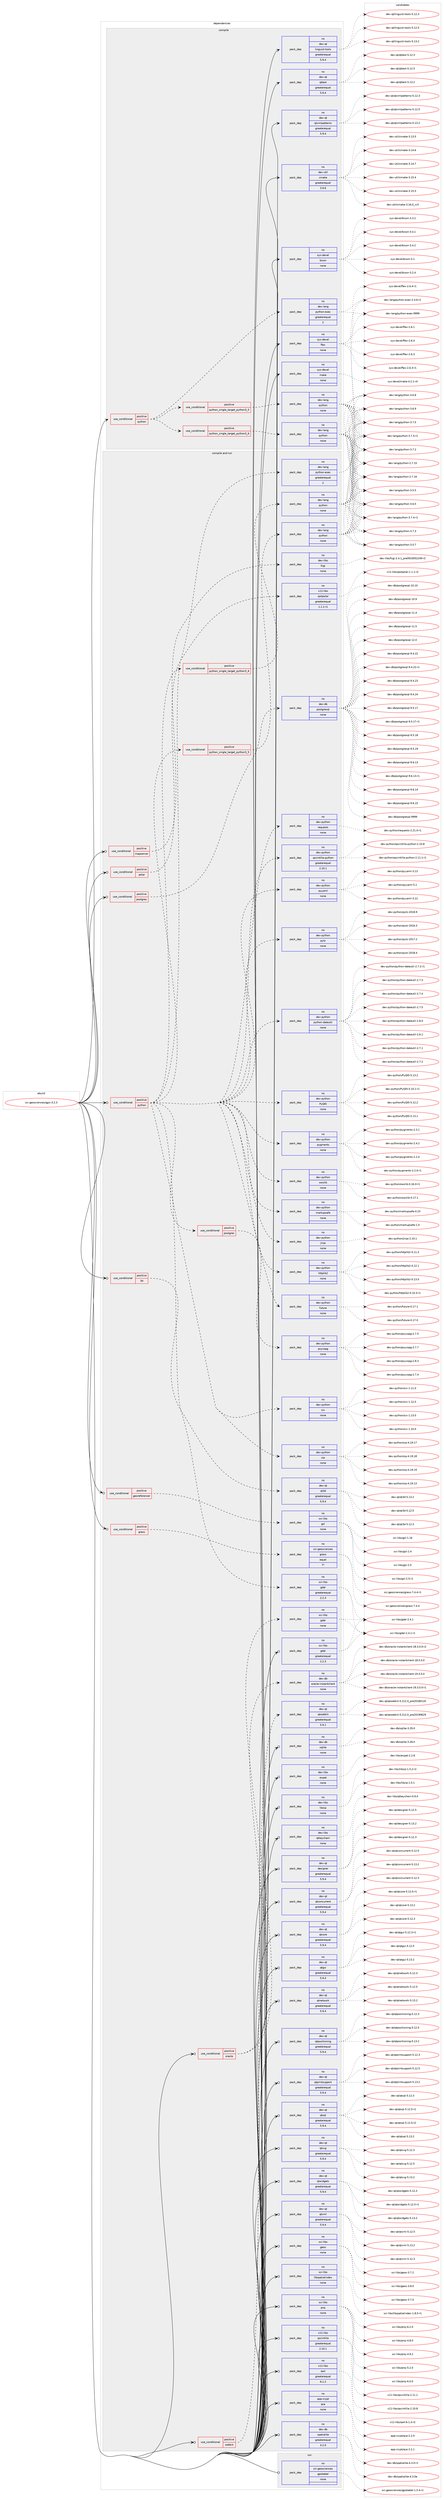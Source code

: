 digraph prolog {

# *************
# Graph options
# *************

newrank=true;
concentrate=true;
compound=true;
graph [rankdir=LR,fontname=Helvetica,fontsize=10,ranksep=1.5];#, ranksep=2.5, nodesep=0.2];
edge  [arrowhead=vee];
node  [fontname=Helvetica,fontsize=10];

# **********
# The ebuild
# **********

subgraph cluster_leftcol {
color=gray;
rank=same;
label=<<i>ebuild</i>>;
id [label="sci-geosciences/qgis-3.2.3", color=red, width=4, href="../sci-geosciences/qgis-3.2.3.svg"];
}

# ****************
# The dependencies
# ****************

subgraph cluster_midcol {
color=gray;
label=<<i>dependencies</i>>;
subgraph cluster_compile {
fillcolor="#eeeeee";
style=filled;
label=<<i>compile</i>>;
subgraph cond207486 {
dependency854940 [label=<<TABLE BORDER="0" CELLBORDER="1" CELLSPACING="0" CELLPADDING="4"><TR><TD ROWSPAN="3" CELLPADDING="10">use_conditional</TD></TR><TR><TD>positive</TD></TR><TR><TD>python</TD></TR></TABLE>>, shape=none, color=red];
subgraph cond207487 {
dependency854941 [label=<<TABLE BORDER="0" CELLBORDER="1" CELLSPACING="0" CELLPADDING="4"><TR><TD ROWSPAN="3" CELLPADDING="10">use_conditional</TD></TR><TR><TD>positive</TD></TR><TR><TD>python_single_target_python3_5</TD></TR></TABLE>>, shape=none, color=red];
subgraph pack632357 {
dependency854942 [label=<<TABLE BORDER="0" CELLBORDER="1" CELLSPACING="0" CELLPADDING="4" WIDTH="220"><TR><TD ROWSPAN="6" CELLPADDING="30">pack_dep</TD></TR><TR><TD WIDTH="110">no</TD></TR><TR><TD>dev-lang</TD></TR><TR><TD>python</TD></TR><TR><TD>none</TD></TR><TR><TD></TD></TR></TABLE>>, shape=none, color=blue];
}
dependency854941:e -> dependency854942:w [weight=20,style="dashed",arrowhead="vee"];
}
dependency854940:e -> dependency854941:w [weight=20,style="dashed",arrowhead="vee"];
subgraph cond207488 {
dependency854943 [label=<<TABLE BORDER="0" CELLBORDER="1" CELLSPACING="0" CELLPADDING="4"><TR><TD ROWSPAN="3" CELLPADDING="10">use_conditional</TD></TR><TR><TD>positive</TD></TR><TR><TD>python_single_target_python3_6</TD></TR></TABLE>>, shape=none, color=red];
subgraph pack632358 {
dependency854944 [label=<<TABLE BORDER="0" CELLBORDER="1" CELLSPACING="0" CELLPADDING="4" WIDTH="220"><TR><TD ROWSPAN="6" CELLPADDING="30">pack_dep</TD></TR><TR><TD WIDTH="110">no</TD></TR><TR><TD>dev-lang</TD></TR><TR><TD>python</TD></TR><TR><TD>none</TD></TR><TR><TD></TD></TR></TABLE>>, shape=none, color=blue];
}
dependency854943:e -> dependency854944:w [weight=20,style="dashed",arrowhead="vee"];
}
dependency854940:e -> dependency854943:w [weight=20,style="dashed",arrowhead="vee"];
subgraph pack632359 {
dependency854945 [label=<<TABLE BORDER="0" CELLBORDER="1" CELLSPACING="0" CELLPADDING="4" WIDTH="220"><TR><TD ROWSPAN="6" CELLPADDING="30">pack_dep</TD></TR><TR><TD WIDTH="110">no</TD></TR><TR><TD>dev-lang</TD></TR><TR><TD>python-exec</TD></TR><TR><TD>greaterequal</TD></TR><TR><TD>2</TD></TR></TABLE>>, shape=none, color=blue];
}
dependency854940:e -> dependency854945:w [weight=20,style="dashed",arrowhead="vee"];
}
id:e -> dependency854940:w [weight=20,style="solid",arrowhead="vee"];
subgraph pack632360 {
dependency854946 [label=<<TABLE BORDER="0" CELLBORDER="1" CELLSPACING="0" CELLPADDING="4" WIDTH="220"><TR><TD ROWSPAN="6" CELLPADDING="30">pack_dep</TD></TR><TR><TD WIDTH="110">no</TD></TR><TR><TD>dev-qt</TD></TR><TR><TD>linguist-tools</TD></TR><TR><TD>greaterequal</TD></TR><TR><TD>5.9.4</TD></TR></TABLE>>, shape=none, color=blue];
}
id:e -> dependency854946:w [weight=20,style="solid",arrowhead="vee"];
subgraph pack632361 {
dependency854947 [label=<<TABLE BORDER="0" CELLBORDER="1" CELLSPACING="0" CELLPADDING="4" WIDTH="220"><TR><TD ROWSPAN="6" CELLPADDING="30">pack_dep</TD></TR><TR><TD WIDTH="110">no</TD></TR><TR><TD>dev-qt</TD></TR><TR><TD>qttest</TD></TR><TR><TD>greaterequal</TD></TR><TR><TD>5.9.4</TD></TR></TABLE>>, shape=none, color=blue];
}
id:e -> dependency854947:w [weight=20,style="solid",arrowhead="vee"];
subgraph pack632362 {
dependency854948 [label=<<TABLE BORDER="0" CELLBORDER="1" CELLSPACING="0" CELLPADDING="4" WIDTH="220"><TR><TD ROWSPAN="6" CELLPADDING="30">pack_dep</TD></TR><TR><TD WIDTH="110">no</TD></TR><TR><TD>dev-qt</TD></TR><TR><TD>qtxmlpatterns</TD></TR><TR><TD>greaterequal</TD></TR><TR><TD>5.9.4</TD></TR></TABLE>>, shape=none, color=blue];
}
id:e -> dependency854948:w [weight=20,style="solid",arrowhead="vee"];
subgraph pack632363 {
dependency854949 [label=<<TABLE BORDER="0" CELLBORDER="1" CELLSPACING="0" CELLPADDING="4" WIDTH="220"><TR><TD ROWSPAN="6" CELLPADDING="30">pack_dep</TD></TR><TR><TD WIDTH="110">no</TD></TR><TR><TD>dev-util</TD></TR><TR><TD>cmake</TD></TR><TR><TD>greaterequal</TD></TR><TR><TD>3.9.6</TD></TR></TABLE>>, shape=none, color=blue];
}
id:e -> dependency854949:w [weight=20,style="solid",arrowhead="vee"];
subgraph pack632364 {
dependency854950 [label=<<TABLE BORDER="0" CELLBORDER="1" CELLSPACING="0" CELLPADDING="4" WIDTH="220"><TR><TD ROWSPAN="6" CELLPADDING="30">pack_dep</TD></TR><TR><TD WIDTH="110">no</TD></TR><TR><TD>sys-devel</TD></TR><TR><TD>bison</TD></TR><TR><TD>none</TD></TR><TR><TD></TD></TR></TABLE>>, shape=none, color=blue];
}
id:e -> dependency854950:w [weight=20,style="solid",arrowhead="vee"];
subgraph pack632365 {
dependency854951 [label=<<TABLE BORDER="0" CELLBORDER="1" CELLSPACING="0" CELLPADDING="4" WIDTH="220"><TR><TD ROWSPAN="6" CELLPADDING="30">pack_dep</TD></TR><TR><TD WIDTH="110">no</TD></TR><TR><TD>sys-devel</TD></TR><TR><TD>flex</TD></TR><TR><TD>none</TD></TR><TR><TD></TD></TR></TABLE>>, shape=none, color=blue];
}
id:e -> dependency854951:w [weight=20,style="solid",arrowhead="vee"];
subgraph pack632366 {
dependency854952 [label=<<TABLE BORDER="0" CELLBORDER="1" CELLSPACING="0" CELLPADDING="4" WIDTH="220"><TR><TD ROWSPAN="6" CELLPADDING="30">pack_dep</TD></TR><TR><TD WIDTH="110">no</TD></TR><TR><TD>sys-devel</TD></TR><TR><TD>make</TD></TR><TR><TD>none</TD></TR><TR><TD></TD></TR></TABLE>>, shape=none, color=blue];
}
id:e -> dependency854952:w [weight=20,style="solid",arrowhead="vee"];
}
subgraph cluster_compileandrun {
fillcolor="#eeeeee";
style=filled;
label=<<i>compile and run</i>>;
subgraph cond207489 {
dependency854953 [label=<<TABLE BORDER="0" CELLBORDER="1" CELLSPACING="0" CELLPADDING="4"><TR><TD ROWSPAN="3" CELLPADDING="10">use_conditional</TD></TR><TR><TD>positive</TD></TR><TR><TD>3d</TD></TR></TABLE>>, shape=none, color=red];
subgraph pack632367 {
dependency854954 [label=<<TABLE BORDER="0" CELLBORDER="1" CELLSPACING="0" CELLPADDING="4" WIDTH="220"><TR><TD ROWSPAN="6" CELLPADDING="30">pack_dep</TD></TR><TR><TD WIDTH="110">no</TD></TR><TR><TD>dev-qt</TD></TR><TR><TD>qt3d</TD></TR><TR><TD>greaterequal</TD></TR><TR><TD>5.9.4</TD></TR></TABLE>>, shape=none, color=blue];
}
dependency854953:e -> dependency854954:w [weight=20,style="dashed",arrowhead="vee"];
}
id:e -> dependency854953:w [weight=20,style="solid",arrowhead="odotvee"];
subgraph cond207490 {
dependency854955 [label=<<TABLE BORDER="0" CELLBORDER="1" CELLSPACING="0" CELLPADDING="4"><TR><TD ROWSPAN="3" CELLPADDING="10">use_conditional</TD></TR><TR><TD>positive</TD></TR><TR><TD>georeferencer</TD></TR></TABLE>>, shape=none, color=red];
subgraph pack632368 {
dependency854956 [label=<<TABLE BORDER="0" CELLBORDER="1" CELLSPACING="0" CELLPADDING="4" WIDTH="220"><TR><TD ROWSPAN="6" CELLPADDING="30">pack_dep</TD></TR><TR><TD WIDTH="110">no</TD></TR><TR><TD>sci-libs</TD></TR><TR><TD>gsl</TD></TR><TR><TD>none</TD></TR><TR><TD></TD></TR></TABLE>>, shape=none, color=blue];
}
dependency854955:e -> dependency854956:w [weight=20,style="dashed",arrowhead="vee"];
}
id:e -> dependency854955:w [weight=20,style="solid",arrowhead="odotvee"];
subgraph cond207491 {
dependency854957 [label=<<TABLE BORDER="0" CELLBORDER="1" CELLSPACING="0" CELLPADDING="4"><TR><TD ROWSPAN="3" CELLPADDING="10">use_conditional</TD></TR><TR><TD>positive</TD></TR><TR><TD>grass</TD></TR></TABLE>>, shape=none, color=red];
subgraph pack632369 {
dependency854958 [label=<<TABLE BORDER="0" CELLBORDER="1" CELLSPACING="0" CELLPADDING="4" WIDTH="220"><TR><TD ROWSPAN="6" CELLPADDING="30">pack_dep</TD></TR><TR><TD WIDTH="110">no</TD></TR><TR><TD>sci-geosciences</TD></TR><TR><TD>grass</TD></TR><TR><TD>equal</TD></TR><TR><TD>7*</TD></TR></TABLE>>, shape=none, color=blue];
}
dependency854957:e -> dependency854958:w [weight=20,style="dashed",arrowhead="vee"];
}
id:e -> dependency854957:w [weight=20,style="solid",arrowhead="odotvee"];
subgraph cond207492 {
dependency854959 [label=<<TABLE BORDER="0" CELLBORDER="1" CELLSPACING="0" CELLPADDING="4"><TR><TD ROWSPAN="3" CELLPADDING="10">use_conditional</TD></TR><TR><TD>positive</TD></TR><TR><TD>mapserver</TD></TR></TABLE>>, shape=none, color=red];
subgraph pack632370 {
dependency854960 [label=<<TABLE BORDER="0" CELLBORDER="1" CELLSPACING="0" CELLPADDING="4" WIDTH="220"><TR><TD ROWSPAN="6" CELLPADDING="30">pack_dep</TD></TR><TR><TD WIDTH="110">no</TD></TR><TR><TD>dev-libs</TD></TR><TR><TD>fcgi</TD></TR><TR><TD>none</TD></TR><TR><TD></TD></TR></TABLE>>, shape=none, color=blue];
}
dependency854959:e -> dependency854960:w [weight=20,style="dashed",arrowhead="vee"];
}
id:e -> dependency854959:w [weight=20,style="solid",arrowhead="odotvee"];
subgraph cond207493 {
dependency854961 [label=<<TABLE BORDER="0" CELLBORDER="1" CELLSPACING="0" CELLPADDING="4"><TR><TD ROWSPAN="3" CELLPADDING="10">use_conditional</TD></TR><TR><TD>positive</TD></TR><TR><TD>oracle</TD></TR></TABLE>>, shape=none, color=red];
subgraph pack632371 {
dependency854962 [label=<<TABLE BORDER="0" CELLBORDER="1" CELLSPACING="0" CELLPADDING="4" WIDTH="220"><TR><TD ROWSPAN="6" CELLPADDING="30">pack_dep</TD></TR><TR><TD WIDTH="110">no</TD></TR><TR><TD>dev-db</TD></TR><TR><TD>oracle-instantclient</TD></TR><TR><TD>none</TD></TR><TR><TD></TD></TR></TABLE>>, shape=none, color=blue];
}
dependency854961:e -> dependency854962:w [weight=20,style="dashed",arrowhead="vee"];
subgraph pack632372 {
dependency854963 [label=<<TABLE BORDER="0" CELLBORDER="1" CELLSPACING="0" CELLPADDING="4" WIDTH="220"><TR><TD ROWSPAN="6" CELLPADDING="30">pack_dep</TD></TR><TR><TD WIDTH="110">no</TD></TR><TR><TD>sci-libs</TD></TR><TR><TD>gdal</TD></TR><TR><TD>none</TD></TR><TR><TD></TD></TR></TABLE>>, shape=none, color=blue];
}
dependency854961:e -> dependency854963:w [weight=20,style="dashed",arrowhead="vee"];
}
id:e -> dependency854961:w [weight=20,style="solid",arrowhead="odotvee"];
subgraph cond207494 {
dependency854964 [label=<<TABLE BORDER="0" CELLBORDER="1" CELLSPACING="0" CELLPADDING="4"><TR><TD ROWSPAN="3" CELLPADDING="10">use_conditional</TD></TR><TR><TD>positive</TD></TR><TR><TD>polar</TD></TR></TABLE>>, shape=none, color=red];
subgraph pack632373 {
dependency854965 [label=<<TABLE BORDER="0" CELLBORDER="1" CELLSPACING="0" CELLPADDING="4" WIDTH="220"><TR><TD ROWSPAN="6" CELLPADDING="30">pack_dep</TD></TR><TR><TD WIDTH="110">no</TD></TR><TR><TD>x11-libs</TD></TR><TR><TD>qwtpolar</TD></TR><TR><TD>greaterequal</TD></TR><TR><TD>1.1.1-r1</TD></TR></TABLE>>, shape=none, color=blue];
}
dependency854964:e -> dependency854965:w [weight=20,style="dashed",arrowhead="vee"];
}
id:e -> dependency854964:w [weight=20,style="solid",arrowhead="odotvee"];
subgraph cond207495 {
dependency854966 [label=<<TABLE BORDER="0" CELLBORDER="1" CELLSPACING="0" CELLPADDING="4"><TR><TD ROWSPAN="3" CELLPADDING="10">use_conditional</TD></TR><TR><TD>positive</TD></TR><TR><TD>postgres</TD></TR></TABLE>>, shape=none, color=red];
subgraph pack632374 {
dependency854967 [label=<<TABLE BORDER="0" CELLBORDER="1" CELLSPACING="0" CELLPADDING="4" WIDTH="220"><TR><TD ROWSPAN="6" CELLPADDING="30">pack_dep</TD></TR><TR><TD WIDTH="110">no</TD></TR><TR><TD>dev-db</TD></TR><TR><TD>postgresql</TD></TR><TR><TD>none</TD></TR><TR><TD></TD></TR></TABLE>>, shape=none, color=blue];
}
dependency854966:e -> dependency854967:w [weight=20,style="dashed",arrowhead="vee"];
}
id:e -> dependency854966:w [weight=20,style="solid",arrowhead="odotvee"];
subgraph cond207496 {
dependency854968 [label=<<TABLE BORDER="0" CELLBORDER="1" CELLSPACING="0" CELLPADDING="4"><TR><TD ROWSPAN="3" CELLPADDING="10">use_conditional</TD></TR><TR><TD>positive</TD></TR><TR><TD>python</TD></TR></TABLE>>, shape=none, color=red];
subgraph cond207497 {
dependency854969 [label=<<TABLE BORDER="0" CELLBORDER="1" CELLSPACING="0" CELLPADDING="4"><TR><TD ROWSPAN="3" CELLPADDING="10">use_conditional</TD></TR><TR><TD>positive</TD></TR><TR><TD>python_single_target_python3_5</TD></TR></TABLE>>, shape=none, color=red];
subgraph pack632375 {
dependency854970 [label=<<TABLE BORDER="0" CELLBORDER="1" CELLSPACING="0" CELLPADDING="4" WIDTH="220"><TR><TD ROWSPAN="6" CELLPADDING="30">pack_dep</TD></TR><TR><TD WIDTH="110">no</TD></TR><TR><TD>dev-lang</TD></TR><TR><TD>python</TD></TR><TR><TD>none</TD></TR><TR><TD></TD></TR></TABLE>>, shape=none, color=blue];
}
dependency854969:e -> dependency854970:w [weight=20,style="dashed",arrowhead="vee"];
}
dependency854968:e -> dependency854969:w [weight=20,style="dashed",arrowhead="vee"];
subgraph cond207498 {
dependency854971 [label=<<TABLE BORDER="0" CELLBORDER="1" CELLSPACING="0" CELLPADDING="4"><TR><TD ROWSPAN="3" CELLPADDING="10">use_conditional</TD></TR><TR><TD>positive</TD></TR><TR><TD>python_single_target_python3_6</TD></TR></TABLE>>, shape=none, color=red];
subgraph pack632376 {
dependency854972 [label=<<TABLE BORDER="0" CELLBORDER="1" CELLSPACING="0" CELLPADDING="4" WIDTH="220"><TR><TD ROWSPAN="6" CELLPADDING="30">pack_dep</TD></TR><TR><TD WIDTH="110">no</TD></TR><TR><TD>dev-lang</TD></TR><TR><TD>python</TD></TR><TR><TD>none</TD></TR><TR><TD></TD></TR></TABLE>>, shape=none, color=blue];
}
dependency854971:e -> dependency854972:w [weight=20,style="dashed",arrowhead="vee"];
}
dependency854968:e -> dependency854971:w [weight=20,style="dashed",arrowhead="vee"];
subgraph pack632377 {
dependency854973 [label=<<TABLE BORDER="0" CELLBORDER="1" CELLSPACING="0" CELLPADDING="4" WIDTH="220"><TR><TD ROWSPAN="6" CELLPADDING="30">pack_dep</TD></TR><TR><TD WIDTH="110">no</TD></TR><TR><TD>dev-lang</TD></TR><TR><TD>python-exec</TD></TR><TR><TD>greaterequal</TD></TR><TR><TD>2</TD></TR></TABLE>>, shape=none, color=blue];
}
dependency854968:e -> dependency854973:w [weight=20,style="dashed",arrowhead="vee"];
subgraph pack632378 {
dependency854974 [label=<<TABLE BORDER="0" CELLBORDER="1" CELLSPACING="0" CELLPADDING="4" WIDTH="220"><TR><TD ROWSPAN="6" CELLPADDING="30">pack_dep</TD></TR><TR><TD WIDTH="110">no</TD></TR><TR><TD>dev-python</TD></TR><TR><TD>future</TD></TR><TR><TD>none</TD></TR><TR><TD></TD></TR></TABLE>>, shape=none, color=blue];
}
dependency854968:e -> dependency854974:w [weight=20,style="dashed",arrowhead="vee"];
subgraph pack632379 {
dependency854975 [label=<<TABLE BORDER="0" CELLBORDER="1" CELLSPACING="0" CELLPADDING="4" WIDTH="220"><TR><TD ROWSPAN="6" CELLPADDING="30">pack_dep</TD></TR><TR><TD WIDTH="110">no</TD></TR><TR><TD>dev-python</TD></TR><TR><TD>httplib2</TD></TR><TR><TD>none</TD></TR><TR><TD></TD></TR></TABLE>>, shape=none, color=blue];
}
dependency854968:e -> dependency854975:w [weight=20,style="dashed",arrowhead="vee"];
subgraph pack632380 {
dependency854976 [label=<<TABLE BORDER="0" CELLBORDER="1" CELLSPACING="0" CELLPADDING="4" WIDTH="220"><TR><TD ROWSPAN="6" CELLPADDING="30">pack_dep</TD></TR><TR><TD WIDTH="110">no</TD></TR><TR><TD>dev-python</TD></TR><TR><TD>jinja</TD></TR><TR><TD>none</TD></TR><TR><TD></TD></TR></TABLE>>, shape=none, color=blue];
}
dependency854968:e -> dependency854976:w [weight=20,style="dashed",arrowhead="vee"];
subgraph pack632381 {
dependency854977 [label=<<TABLE BORDER="0" CELLBORDER="1" CELLSPACING="0" CELLPADDING="4" WIDTH="220"><TR><TD ROWSPAN="6" CELLPADDING="30">pack_dep</TD></TR><TR><TD WIDTH="110">no</TD></TR><TR><TD>dev-python</TD></TR><TR><TD>markupsafe</TD></TR><TR><TD>none</TD></TR><TR><TD></TD></TR></TABLE>>, shape=none, color=blue];
}
dependency854968:e -> dependency854977:w [weight=20,style="dashed",arrowhead="vee"];
subgraph pack632382 {
dependency854978 [label=<<TABLE BORDER="0" CELLBORDER="1" CELLSPACING="0" CELLPADDING="4" WIDTH="220"><TR><TD ROWSPAN="6" CELLPADDING="30">pack_dep</TD></TR><TR><TD WIDTH="110">no</TD></TR><TR><TD>dev-python</TD></TR><TR><TD>owslib</TD></TR><TR><TD>none</TD></TR><TR><TD></TD></TR></TABLE>>, shape=none, color=blue];
}
dependency854968:e -> dependency854978:w [weight=20,style="dashed",arrowhead="vee"];
subgraph pack632383 {
dependency854979 [label=<<TABLE BORDER="0" CELLBORDER="1" CELLSPACING="0" CELLPADDING="4" WIDTH="220"><TR><TD ROWSPAN="6" CELLPADDING="30">pack_dep</TD></TR><TR><TD WIDTH="110">no</TD></TR><TR><TD>dev-python</TD></TR><TR><TD>pygments</TD></TR><TR><TD>none</TD></TR><TR><TD></TD></TR></TABLE>>, shape=none, color=blue];
}
dependency854968:e -> dependency854979:w [weight=20,style="dashed",arrowhead="vee"];
subgraph pack632384 {
dependency854980 [label=<<TABLE BORDER="0" CELLBORDER="1" CELLSPACING="0" CELLPADDING="4" WIDTH="220"><TR><TD ROWSPAN="6" CELLPADDING="30">pack_dep</TD></TR><TR><TD WIDTH="110">no</TD></TR><TR><TD>dev-python</TD></TR><TR><TD>PyQt5</TD></TR><TR><TD>none</TD></TR><TR><TD></TD></TR></TABLE>>, shape=none, color=blue];
}
dependency854968:e -> dependency854980:w [weight=20,style="dashed",arrowhead="vee"];
subgraph pack632385 {
dependency854981 [label=<<TABLE BORDER="0" CELLBORDER="1" CELLSPACING="0" CELLPADDING="4" WIDTH="220"><TR><TD ROWSPAN="6" CELLPADDING="30">pack_dep</TD></TR><TR><TD WIDTH="110">no</TD></TR><TR><TD>dev-python</TD></TR><TR><TD>python-dateutil</TD></TR><TR><TD>none</TD></TR><TR><TD></TD></TR></TABLE>>, shape=none, color=blue];
}
dependency854968:e -> dependency854981:w [weight=20,style="dashed",arrowhead="vee"];
subgraph pack632386 {
dependency854982 [label=<<TABLE BORDER="0" CELLBORDER="1" CELLSPACING="0" CELLPADDING="4" WIDTH="220"><TR><TD ROWSPAN="6" CELLPADDING="30">pack_dep</TD></TR><TR><TD WIDTH="110">no</TD></TR><TR><TD>dev-python</TD></TR><TR><TD>pytz</TD></TR><TR><TD>none</TD></TR><TR><TD></TD></TR></TABLE>>, shape=none, color=blue];
}
dependency854968:e -> dependency854982:w [weight=20,style="dashed",arrowhead="vee"];
subgraph pack632387 {
dependency854983 [label=<<TABLE BORDER="0" CELLBORDER="1" CELLSPACING="0" CELLPADDING="4" WIDTH="220"><TR><TD ROWSPAN="6" CELLPADDING="30">pack_dep</TD></TR><TR><TD WIDTH="110">no</TD></TR><TR><TD>dev-python</TD></TR><TR><TD>pyyaml</TD></TR><TR><TD>none</TD></TR><TR><TD></TD></TR></TABLE>>, shape=none, color=blue];
}
dependency854968:e -> dependency854983:w [weight=20,style="dashed",arrowhead="vee"];
subgraph pack632388 {
dependency854984 [label=<<TABLE BORDER="0" CELLBORDER="1" CELLSPACING="0" CELLPADDING="4" WIDTH="220"><TR><TD ROWSPAN="6" CELLPADDING="30">pack_dep</TD></TR><TR><TD WIDTH="110">no</TD></TR><TR><TD>dev-python</TD></TR><TR><TD>qscintilla-python</TD></TR><TR><TD>greaterequal</TD></TR><TR><TD>2.10.1</TD></TR></TABLE>>, shape=none, color=blue];
}
dependency854968:e -> dependency854984:w [weight=20,style="dashed",arrowhead="vee"];
subgraph pack632389 {
dependency854985 [label=<<TABLE BORDER="0" CELLBORDER="1" CELLSPACING="0" CELLPADDING="4" WIDTH="220"><TR><TD ROWSPAN="6" CELLPADDING="30">pack_dep</TD></TR><TR><TD WIDTH="110">no</TD></TR><TR><TD>dev-python</TD></TR><TR><TD>requests</TD></TR><TR><TD>none</TD></TR><TR><TD></TD></TR></TABLE>>, shape=none, color=blue];
}
dependency854968:e -> dependency854985:w [weight=20,style="dashed",arrowhead="vee"];
subgraph pack632390 {
dependency854986 [label=<<TABLE BORDER="0" CELLBORDER="1" CELLSPACING="0" CELLPADDING="4" WIDTH="220"><TR><TD ROWSPAN="6" CELLPADDING="30">pack_dep</TD></TR><TR><TD WIDTH="110">no</TD></TR><TR><TD>dev-python</TD></TR><TR><TD>sip</TD></TR><TR><TD>none</TD></TR><TR><TD></TD></TR></TABLE>>, shape=none, color=blue];
}
dependency854968:e -> dependency854986:w [weight=20,style="dashed",arrowhead="vee"];
subgraph pack632391 {
dependency854987 [label=<<TABLE BORDER="0" CELLBORDER="1" CELLSPACING="0" CELLPADDING="4" WIDTH="220"><TR><TD ROWSPAN="6" CELLPADDING="30">pack_dep</TD></TR><TR><TD WIDTH="110">no</TD></TR><TR><TD>dev-python</TD></TR><TR><TD>six</TD></TR><TR><TD>none</TD></TR><TR><TD></TD></TR></TABLE>>, shape=none, color=blue];
}
dependency854968:e -> dependency854987:w [weight=20,style="dashed",arrowhead="vee"];
subgraph pack632392 {
dependency854988 [label=<<TABLE BORDER="0" CELLBORDER="1" CELLSPACING="0" CELLPADDING="4" WIDTH="220"><TR><TD ROWSPAN="6" CELLPADDING="30">pack_dep</TD></TR><TR><TD WIDTH="110">no</TD></TR><TR><TD>sci-libs</TD></TR><TR><TD>gdal</TD></TR><TR><TD>greaterequal</TD></TR><TR><TD>2.2.3</TD></TR></TABLE>>, shape=none, color=blue];
}
dependency854968:e -> dependency854988:w [weight=20,style="dashed",arrowhead="vee"];
subgraph cond207499 {
dependency854989 [label=<<TABLE BORDER="0" CELLBORDER="1" CELLSPACING="0" CELLPADDING="4"><TR><TD ROWSPAN="3" CELLPADDING="10">use_conditional</TD></TR><TR><TD>positive</TD></TR><TR><TD>postgres</TD></TR></TABLE>>, shape=none, color=red];
subgraph pack632393 {
dependency854990 [label=<<TABLE BORDER="0" CELLBORDER="1" CELLSPACING="0" CELLPADDING="4" WIDTH="220"><TR><TD ROWSPAN="6" CELLPADDING="30">pack_dep</TD></TR><TR><TD WIDTH="110">no</TD></TR><TR><TD>dev-python</TD></TR><TR><TD>psycopg</TD></TR><TR><TD>none</TD></TR><TR><TD></TD></TR></TABLE>>, shape=none, color=blue];
}
dependency854989:e -> dependency854990:w [weight=20,style="dashed",arrowhead="vee"];
}
dependency854968:e -> dependency854989:w [weight=20,style="dashed",arrowhead="vee"];
}
id:e -> dependency854968:w [weight=20,style="solid",arrowhead="odotvee"];
subgraph cond207500 {
dependency854991 [label=<<TABLE BORDER="0" CELLBORDER="1" CELLSPACING="0" CELLPADDING="4"><TR><TD ROWSPAN="3" CELLPADDING="10">use_conditional</TD></TR><TR><TD>positive</TD></TR><TR><TD>webkit</TD></TR></TABLE>>, shape=none, color=red];
subgraph pack632394 {
dependency854992 [label=<<TABLE BORDER="0" CELLBORDER="1" CELLSPACING="0" CELLPADDING="4" WIDTH="220"><TR><TD ROWSPAN="6" CELLPADDING="30">pack_dep</TD></TR><TR><TD WIDTH="110">no</TD></TR><TR><TD>dev-qt</TD></TR><TR><TD>qtwebkit</TD></TR><TR><TD>greaterequal</TD></TR><TR><TD>5.9.1</TD></TR></TABLE>>, shape=none, color=blue];
}
dependency854991:e -> dependency854992:w [weight=20,style="dashed",arrowhead="vee"];
}
id:e -> dependency854991:w [weight=20,style="solid",arrowhead="odotvee"];
subgraph pack632395 {
dependency854993 [label=<<TABLE BORDER="0" CELLBORDER="1" CELLSPACING="0" CELLPADDING="4" WIDTH="220"><TR><TD ROWSPAN="6" CELLPADDING="30">pack_dep</TD></TR><TR><TD WIDTH="110">no</TD></TR><TR><TD>app-crypt</TD></TR><TR><TD>qca</TD></TR><TR><TD>none</TD></TR><TR><TD></TD></TR></TABLE>>, shape=none, color=blue];
}
id:e -> dependency854993:w [weight=20,style="solid",arrowhead="odotvee"];
subgraph pack632396 {
dependency854994 [label=<<TABLE BORDER="0" CELLBORDER="1" CELLSPACING="0" CELLPADDING="4" WIDTH="220"><TR><TD ROWSPAN="6" CELLPADDING="30">pack_dep</TD></TR><TR><TD WIDTH="110">no</TD></TR><TR><TD>dev-db</TD></TR><TR><TD>spatialite</TD></TR><TR><TD>greaterequal</TD></TR><TR><TD>4.2.0</TD></TR></TABLE>>, shape=none, color=blue];
}
id:e -> dependency854994:w [weight=20,style="solid",arrowhead="odotvee"];
subgraph pack632397 {
dependency854995 [label=<<TABLE BORDER="0" CELLBORDER="1" CELLSPACING="0" CELLPADDING="4" WIDTH="220"><TR><TD ROWSPAN="6" CELLPADDING="30">pack_dep</TD></TR><TR><TD WIDTH="110">no</TD></TR><TR><TD>dev-db</TD></TR><TR><TD>sqlite</TD></TR><TR><TD>none</TD></TR><TR><TD></TD></TR></TABLE>>, shape=none, color=blue];
}
id:e -> dependency854995:w [weight=20,style="solid",arrowhead="odotvee"];
subgraph pack632398 {
dependency854996 [label=<<TABLE BORDER="0" CELLBORDER="1" CELLSPACING="0" CELLPADDING="4" WIDTH="220"><TR><TD ROWSPAN="6" CELLPADDING="30">pack_dep</TD></TR><TR><TD WIDTH="110">no</TD></TR><TR><TD>dev-libs</TD></TR><TR><TD>expat</TD></TR><TR><TD>none</TD></TR><TR><TD></TD></TR></TABLE>>, shape=none, color=blue];
}
id:e -> dependency854996:w [weight=20,style="solid",arrowhead="odotvee"];
subgraph pack632399 {
dependency854997 [label=<<TABLE BORDER="0" CELLBORDER="1" CELLSPACING="0" CELLPADDING="4" WIDTH="220"><TR><TD ROWSPAN="6" CELLPADDING="30">pack_dep</TD></TR><TR><TD WIDTH="110">no</TD></TR><TR><TD>dev-libs</TD></TR><TR><TD>libzip</TD></TR><TR><TD>none</TD></TR><TR><TD></TD></TR></TABLE>>, shape=none, color=blue];
}
id:e -> dependency854997:w [weight=20,style="solid",arrowhead="odotvee"];
subgraph pack632400 {
dependency854998 [label=<<TABLE BORDER="0" CELLBORDER="1" CELLSPACING="0" CELLPADDING="4" WIDTH="220"><TR><TD ROWSPAN="6" CELLPADDING="30">pack_dep</TD></TR><TR><TD WIDTH="110">no</TD></TR><TR><TD>dev-libs</TD></TR><TR><TD>qtkeychain</TD></TR><TR><TD>none</TD></TR><TR><TD></TD></TR></TABLE>>, shape=none, color=blue];
}
id:e -> dependency854998:w [weight=20,style="solid",arrowhead="odotvee"];
subgraph pack632401 {
dependency854999 [label=<<TABLE BORDER="0" CELLBORDER="1" CELLSPACING="0" CELLPADDING="4" WIDTH="220"><TR><TD ROWSPAN="6" CELLPADDING="30">pack_dep</TD></TR><TR><TD WIDTH="110">no</TD></TR><TR><TD>dev-qt</TD></TR><TR><TD>designer</TD></TR><TR><TD>greaterequal</TD></TR><TR><TD>5.9.4</TD></TR></TABLE>>, shape=none, color=blue];
}
id:e -> dependency854999:w [weight=20,style="solid",arrowhead="odotvee"];
subgraph pack632402 {
dependency855000 [label=<<TABLE BORDER="0" CELLBORDER="1" CELLSPACING="0" CELLPADDING="4" WIDTH="220"><TR><TD ROWSPAN="6" CELLPADDING="30">pack_dep</TD></TR><TR><TD WIDTH="110">no</TD></TR><TR><TD>dev-qt</TD></TR><TR><TD>qtconcurrent</TD></TR><TR><TD>greaterequal</TD></TR><TR><TD>5.9.4</TD></TR></TABLE>>, shape=none, color=blue];
}
id:e -> dependency855000:w [weight=20,style="solid",arrowhead="odotvee"];
subgraph pack632403 {
dependency855001 [label=<<TABLE BORDER="0" CELLBORDER="1" CELLSPACING="0" CELLPADDING="4" WIDTH="220"><TR><TD ROWSPAN="6" CELLPADDING="30">pack_dep</TD></TR><TR><TD WIDTH="110">no</TD></TR><TR><TD>dev-qt</TD></TR><TR><TD>qtcore</TD></TR><TR><TD>greaterequal</TD></TR><TR><TD>5.9.4</TD></TR></TABLE>>, shape=none, color=blue];
}
id:e -> dependency855001:w [weight=20,style="solid",arrowhead="odotvee"];
subgraph pack632404 {
dependency855002 [label=<<TABLE BORDER="0" CELLBORDER="1" CELLSPACING="0" CELLPADDING="4" WIDTH="220"><TR><TD ROWSPAN="6" CELLPADDING="30">pack_dep</TD></TR><TR><TD WIDTH="110">no</TD></TR><TR><TD>dev-qt</TD></TR><TR><TD>qtgui</TD></TR><TR><TD>greaterequal</TD></TR><TR><TD>5.9.4</TD></TR></TABLE>>, shape=none, color=blue];
}
id:e -> dependency855002:w [weight=20,style="solid",arrowhead="odotvee"];
subgraph pack632405 {
dependency855003 [label=<<TABLE BORDER="0" CELLBORDER="1" CELLSPACING="0" CELLPADDING="4" WIDTH="220"><TR><TD ROWSPAN="6" CELLPADDING="30">pack_dep</TD></TR><TR><TD WIDTH="110">no</TD></TR><TR><TD>dev-qt</TD></TR><TR><TD>qtnetwork</TD></TR><TR><TD>greaterequal</TD></TR><TR><TD>5.9.4</TD></TR></TABLE>>, shape=none, color=blue];
}
id:e -> dependency855003:w [weight=20,style="solid",arrowhead="odotvee"];
subgraph pack632406 {
dependency855004 [label=<<TABLE BORDER="0" CELLBORDER="1" CELLSPACING="0" CELLPADDING="4" WIDTH="220"><TR><TD ROWSPAN="6" CELLPADDING="30">pack_dep</TD></TR><TR><TD WIDTH="110">no</TD></TR><TR><TD>dev-qt</TD></TR><TR><TD>qtpositioning</TD></TR><TR><TD>greaterequal</TD></TR><TR><TD>5.9.4</TD></TR></TABLE>>, shape=none, color=blue];
}
id:e -> dependency855004:w [weight=20,style="solid",arrowhead="odotvee"];
subgraph pack632407 {
dependency855005 [label=<<TABLE BORDER="0" CELLBORDER="1" CELLSPACING="0" CELLPADDING="4" WIDTH="220"><TR><TD ROWSPAN="6" CELLPADDING="30">pack_dep</TD></TR><TR><TD WIDTH="110">no</TD></TR><TR><TD>dev-qt</TD></TR><TR><TD>qtprintsupport</TD></TR><TR><TD>greaterequal</TD></TR><TR><TD>5.9.4</TD></TR></TABLE>>, shape=none, color=blue];
}
id:e -> dependency855005:w [weight=20,style="solid",arrowhead="odotvee"];
subgraph pack632408 {
dependency855006 [label=<<TABLE BORDER="0" CELLBORDER="1" CELLSPACING="0" CELLPADDING="4" WIDTH="220"><TR><TD ROWSPAN="6" CELLPADDING="30">pack_dep</TD></TR><TR><TD WIDTH="110">no</TD></TR><TR><TD>dev-qt</TD></TR><TR><TD>qtsql</TD></TR><TR><TD>greaterequal</TD></TR><TR><TD>5.9.4</TD></TR></TABLE>>, shape=none, color=blue];
}
id:e -> dependency855006:w [weight=20,style="solid",arrowhead="odotvee"];
subgraph pack632409 {
dependency855007 [label=<<TABLE BORDER="0" CELLBORDER="1" CELLSPACING="0" CELLPADDING="4" WIDTH="220"><TR><TD ROWSPAN="6" CELLPADDING="30">pack_dep</TD></TR><TR><TD WIDTH="110">no</TD></TR><TR><TD>dev-qt</TD></TR><TR><TD>qtsvg</TD></TR><TR><TD>greaterequal</TD></TR><TR><TD>5.9.4</TD></TR></TABLE>>, shape=none, color=blue];
}
id:e -> dependency855007:w [weight=20,style="solid",arrowhead="odotvee"];
subgraph pack632410 {
dependency855008 [label=<<TABLE BORDER="0" CELLBORDER="1" CELLSPACING="0" CELLPADDING="4" WIDTH="220"><TR><TD ROWSPAN="6" CELLPADDING="30">pack_dep</TD></TR><TR><TD WIDTH="110">no</TD></TR><TR><TD>dev-qt</TD></TR><TR><TD>qtwidgets</TD></TR><TR><TD>greaterequal</TD></TR><TR><TD>5.9.4</TD></TR></TABLE>>, shape=none, color=blue];
}
id:e -> dependency855008:w [weight=20,style="solid",arrowhead="odotvee"];
subgraph pack632411 {
dependency855009 [label=<<TABLE BORDER="0" CELLBORDER="1" CELLSPACING="0" CELLPADDING="4" WIDTH="220"><TR><TD ROWSPAN="6" CELLPADDING="30">pack_dep</TD></TR><TR><TD WIDTH="110">no</TD></TR><TR><TD>dev-qt</TD></TR><TR><TD>qtxml</TD></TR><TR><TD>greaterequal</TD></TR><TR><TD>5.9.4</TD></TR></TABLE>>, shape=none, color=blue];
}
id:e -> dependency855009:w [weight=20,style="solid",arrowhead="odotvee"];
subgraph pack632412 {
dependency855010 [label=<<TABLE BORDER="0" CELLBORDER="1" CELLSPACING="0" CELLPADDING="4" WIDTH="220"><TR><TD ROWSPAN="6" CELLPADDING="30">pack_dep</TD></TR><TR><TD WIDTH="110">no</TD></TR><TR><TD>sci-libs</TD></TR><TR><TD>gdal</TD></TR><TR><TD>greaterequal</TD></TR><TR><TD>2.2.3</TD></TR></TABLE>>, shape=none, color=blue];
}
id:e -> dependency855010:w [weight=20,style="solid",arrowhead="odotvee"];
subgraph pack632413 {
dependency855011 [label=<<TABLE BORDER="0" CELLBORDER="1" CELLSPACING="0" CELLPADDING="4" WIDTH="220"><TR><TD ROWSPAN="6" CELLPADDING="30">pack_dep</TD></TR><TR><TD WIDTH="110">no</TD></TR><TR><TD>sci-libs</TD></TR><TR><TD>geos</TD></TR><TR><TD>none</TD></TR><TR><TD></TD></TR></TABLE>>, shape=none, color=blue];
}
id:e -> dependency855011:w [weight=20,style="solid",arrowhead="odotvee"];
subgraph pack632414 {
dependency855012 [label=<<TABLE BORDER="0" CELLBORDER="1" CELLSPACING="0" CELLPADDING="4" WIDTH="220"><TR><TD ROWSPAN="6" CELLPADDING="30">pack_dep</TD></TR><TR><TD WIDTH="110">no</TD></TR><TR><TD>sci-libs</TD></TR><TR><TD>libspatialindex</TD></TR><TR><TD>none</TD></TR><TR><TD></TD></TR></TABLE>>, shape=none, color=blue];
}
id:e -> dependency855012:w [weight=20,style="solid",arrowhead="odotvee"];
subgraph pack632415 {
dependency855013 [label=<<TABLE BORDER="0" CELLBORDER="1" CELLSPACING="0" CELLPADDING="4" WIDTH="220"><TR><TD ROWSPAN="6" CELLPADDING="30">pack_dep</TD></TR><TR><TD WIDTH="110">no</TD></TR><TR><TD>sci-libs</TD></TR><TR><TD>proj</TD></TR><TR><TD>none</TD></TR><TR><TD></TD></TR></TABLE>>, shape=none, color=blue];
}
id:e -> dependency855013:w [weight=20,style="solid",arrowhead="odotvee"];
subgraph pack632416 {
dependency855014 [label=<<TABLE BORDER="0" CELLBORDER="1" CELLSPACING="0" CELLPADDING="4" WIDTH="220"><TR><TD ROWSPAN="6" CELLPADDING="30">pack_dep</TD></TR><TR><TD WIDTH="110">no</TD></TR><TR><TD>x11-libs</TD></TR><TR><TD>qscintilla</TD></TR><TR><TD>greaterequal</TD></TR><TR><TD>2.10.1</TD></TR></TABLE>>, shape=none, color=blue];
}
id:e -> dependency855014:w [weight=20,style="solid",arrowhead="odotvee"];
subgraph pack632417 {
dependency855015 [label=<<TABLE BORDER="0" CELLBORDER="1" CELLSPACING="0" CELLPADDING="4" WIDTH="220"><TR><TD ROWSPAN="6" CELLPADDING="30">pack_dep</TD></TR><TR><TD WIDTH="110">no</TD></TR><TR><TD>x11-libs</TD></TR><TR><TD>qwt</TD></TR><TR><TD>greaterequal</TD></TR><TR><TD>6.1.2</TD></TR></TABLE>>, shape=none, color=blue];
}
id:e -> dependency855015:w [weight=20,style="solid",arrowhead="odotvee"];
}
subgraph cluster_run {
fillcolor="#eeeeee";
style=filled;
label=<<i>run</i>>;
subgraph pack632418 {
dependency855016 [label=<<TABLE BORDER="0" CELLBORDER="1" CELLSPACING="0" CELLPADDING="4" WIDTH="220"><TR><TD ROWSPAN="6" CELLPADDING="30">pack_dep</TD></TR><TR><TD WIDTH="110">no</TD></TR><TR><TD>sci-geosciences</TD></TR><TR><TD>gpsbabel</TD></TR><TR><TD>none</TD></TR><TR><TD></TD></TR></TABLE>>, shape=none, color=blue];
}
id:e -> dependency855016:w [weight=20,style="solid",arrowhead="odot"];
}
}

# **************
# The candidates
# **************

subgraph cluster_choices {
rank=same;
color=gray;
label=<<i>candidates</i>>;

subgraph choice632357 {
color=black;
nodesep=1;
choice10010111845108971101034711212111610411111045504655464953 [label="dev-lang/python-2.7.15", color=red, width=4,href="../dev-lang/python-2.7.15.svg"];
choice10010111845108971101034711212111610411111045504655464954 [label="dev-lang/python-2.7.16", color=red, width=4,href="../dev-lang/python-2.7.16.svg"];
choice100101118451089711010347112121116104111110455146534653 [label="dev-lang/python-3.5.5", color=red, width=4,href="../dev-lang/python-3.5.5.svg"];
choice100101118451089711010347112121116104111110455146534655 [label="dev-lang/python-3.5.7", color=red, width=4,href="../dev-lang/python-3.5.7.svg"];
choice100101118451089711010347112121116104111110455146544653 [label="dev-lang/python-3.6.5", color=red, width=4,href="../dev-lang/python-3.6.5.svg"];
choice100101118451089711010347112121116104111110455146544656 [label="dev-lang/python-3.6.8", color=red, width=4,href="../dev-lang/python-3.6.8.svg"];
choice100101118451089711010347112121116104111110455146544657 [label="dev-lang/python-3.6.9", color=red, width=4,href="../dev-lang/python-3.6.9.svg"];
choice100101118451089711010347112121116104111110455146554650 [label="dev-lang/python-3.7.2", color=red, width=4,href="../dev-lang/python-3.7.2.svg"];
choice100101118451089711010347112121116104111110455146554651 [label="dev-lang/python-3.7.3", color=red, width=4,href="../dev-lang/python-3.7.3.svg"];
choice1001011184510897110103471121211161041111104551465546524511449 [label="dev-lang/python-3.7.4-r1", color=red, width=4,href="../dev-lang/python-3.7.4-r1.svg"];
choice100101118451089711010347112121116104111110455146554653 [label="dev-lang/python-3.7.5", color=red, width=4,href="../dev-lang/python-3.7.5.svg"];
choice1001011184510897110103471121211161041111104551465546534511449 [label="dev-lang/python-3.7.5-r1", color=red, width=4,href="../dev-lang/python-3.7.5-r1.svg"];
dependency854942:e -> choice10010111845108971101034711212111610411111045504655464953:w [style=dotted,weight="100"];
dependency854942:e -> choice10010111845108971101034711212111610411111045504655464954:w [style=dotted,weight="100"];
dependency854942:e -> choice100101118451089711010347112121116104111110455146534653:w [style=dotted,weight="100"];
dependency854942:e -> choice100101118451089711010347112121116104111110455146534655:w [style=dotted,weight="100"];
dependency854942:e -> choice100101118451089711010347112121116104111110455146544653:w [style=dotted,weight="100"];
dependency854942:e -> choice100101118451089711010347112121116104111110455146544656:w [style=dotted,weight="100"];
dependency854942:e -> choice100101118451089711010347112121116104111110455146544657:w [style=dotted,weight="100"];
dependency854942:e -> choice100101118451089711010347112121116104111110455146554650:w [style=dotted,weight="100"];
dependency854942:e -> choice100101118451089711010347112121116104111110455146554651:w [style=dotted,weight="100"];
dependency854942:e -> choice1001011184510897110103471121211161041111104551465546524511449:w [style=dotted,weight="100"];
dependency854942:e -> choice100101118451089711010347112121116104111110455146554653:w [style=dotted,weight="100"];
dependency854942:e -> choice1001011184510897110103471121211161041111104551465546534511449:w [style=dotted,weight="100"];
}
subgraph choice632358 {
color=black;
nodesep=1;
choice10010111845108971101034711212111610411111045504655464953 [label="dev-lang/python-2.7.15", color=red, width=4,href="../dev-lang/python-2.7.15.svg"];
choice10010111845108971101034711212111610411111045504655464954 [label="dev-lang/python-2.7.16", color=red, width=4,href="../dev-lang/python-2.7.16.svg"];
choice100101118451089711010347112121116104111110455146534653 [label="dev-lang/python-3.5.5", color=red, width=4,href="../dev-lang/python-3.5.5.svg"];
choice100101118451089711010347112121116104111110455146534655 [label="dev-lang/python-3.5.7", color=red, width=4,href="../dev-lang/python-3.5.7.svg"];
choice100101118451089711010347112121116104111110455146544653 [label="dev-lang/python-3.6.5", color=red, width=4,href="../dev-lang/python-3.6.5.svg"];
choice100101118451089711010347112121116104111110455146544656 [label="dev-lang/python-3.6.8", color=red, width=4,href="../dev-lang/python-3.6.8.svg"];
choice100101118451089711010347112121116104111110455146544657 [label="dev-lang/python-3.6.9", color=red, width=4,href="../dev-lang/python-3.6.9.svg"];
choice100101118451089711010347112121116104111110455146554650 [label="dev-lang/python-3.7.2", color=red, width=4,href="../dev-lang/python-3.7.2.svg"];
choice100101118451089711010347112121116104111110455146554651 [label="dev-lang/python-3.7.3", color=red, width=4,href="../dev-lang/python-3.7.3.svg"];
choice1001011184510897110103471121211161041111104551465546524511449 [label="dev-lang/python-3.7.4-r1", color=red, width=4,href="../dev-lang/python-3.7.4-r1.svg"];
choice100101118451089711010347112121116104111110455146554653 [label="dev-lang/python-3.7.5", color=red, width=4,href="../dev-lang/python-3.7.5.svg"];
choice1001011184510897110103471121211161041111104551465546534511449 [label="dev-lang/python-3.7.5-r1", color=red, width=4,href="../dev-lang/python-3.7.5-r1.svg"];
dependency854944:e -> choice10010111845108971101034711212111610411111045504655464953:w [style=dotted,weight="100"];
dependency854944:e -> choice10010111845108971101034711212111610411111045504655464954:w [style=dotted,weight="100"];
dependency854944:e -> choice100101118451089711010347112121116104111110455146534653:w [style=dotted,weight="100"];
dependency854944:e -> choice100101118451089711010347112121116104111110455146534655:w [style=dotted,weight="100"];
dependency854944:e -> choice100101118451089711010347112121116104111110455146544653:w [style=dotted,weight="100"];
dependency854944:e -> choice100101118451089711010347112121116104111110455146544656:w [style=dotted,weight="100"];
dependency854944:e -> choice100101118451089711010347112121116104111110455146544657:w [style=dotted,weight="100"];
dependency854944:e -> choice100101118451089711010347112121116104111110455146554650:w [style=dotted,weight="100"];
dependency854944:e -> choice100101118451089711010347112121116104111110455146554651:w [style=dotted,weight="100"];
dependency854944:e -> choice1001011184510897110103471121211161041111104551465546524511449:w [style=dotted,weight="100"];
dependency854944:e -> choice100101118451089711010347112121116104111110455146554653:w [style=dotted,weight="100"];
dependency854944:e -> choice1001011184510897110103471121211161041111104551465546534511449:w [style=dotted,weight="100"];
}
subgraph choice632359 {
color=black;
nodesep=1;
choice10010111845108971101034711212111610411111045101120101994550465246544511449 [label="dev-lang/python-exec-2.4.6-r1", color=red, width=4,href="../dev-lang/python-exec-2.4.6-r1.svg"];
choice10010111845108971101034711212111610411111045101120101994557575757 [label="dev-lang/python-exec-9999", color=red, width=4,href="../dev-lang/python-exec-9999.svg"];
dependency854945:e -> choice10010111845108971101034711212111610411111045101120101994550465246544511449:w [style=dotted,weight="100"];
dependency854945:e -> choice10010111845108971101034711212111610411111045101120101994557575757:w [style=dotted,weight="100"];
}
subgraph choice632360 {
color=black;
nodesep=1;
choice10010111845113116471081051101031171051151164511611111110811545534649504651 [label="dev-qt/linguist-tools-5.12.3", color=red, width=4,href="../dev-qt/linguist-tools-5.12.3.svg"];
choice10010111845113116471081051101031171051151164511611111110811545534649504653 [label="dev-qt/linguist-tools-5.12.5", color=red, width=4,href="../dev-qt/linguist-tools-5.12.5.svg"];
choice10010111845113116471081051101031171051151164511611111110811545534649514650 [label="dev-qt/linguist-tools-5.13.2", color=red, width=4,href="../dev-qt/linguist-tools-5.13.2.svg"];
dependency854946:e -> choice10010111845113116471081051101031171051151164511611111110811545534649504651:w [style=dotted,weight="100"];
dependency854946:e -> choice10010111845113116471081051101031171051151164511611111110811545534649504653:w [style=dotted,weight="100"];
dependency854946:e -> choice10010111845113116471081051101031171051151164511611111110811545534649514650:w [style=dotted,weight="100"];
}
subgraph choice632361 {
color=black;
nodesep=1;
choice100101118451131164711311611610111511645534649504651 [label="dev-qt/qttest-5.12.3", color=red, width=4,href="../dev-qt/qttest-5.12.3.svg"];
choice100101118451131164711311611610111511645534649504653 [label="dev-qt/qttest-5.12.5", color=red, width=4,href="../dev-qt/qttest-5.12.5.svg"];
choice100101118451131164711311611610111511645534649514650 [label="dev-qt/qttest-5.13.2", color=red, width=4,href="../dev-qt/qttest-5.13.2.svg"];
dependency854947:e -> choice100101118451131164711311611610111511645534649504651:w [style=dotted,weight="100"];
dependency854947:e -> choice100101118451131164711311611610111511645534649504653:w [style=dotted,weight="100"];
dependency854947:e -> choice100101118451131164711311611610111511645534649514650:w [style=dotted,weight="100"];
}
subgraph choice632362 {
color=black;
nodesep=1;
choice10010111845113116471131161201091081129711611610111411011545534649504651 [label="dev-qt/qtxmlpatterns-5.12.3", color=red, width=4,href="../dev-qt/qtxmlpatterns-5.12.3.svg"];
choice10010111845113116471131161201091081129711611610111411011545534649504653 [label="dev-qt/qtxmlpatterns-5.12.5", color=red, width=4,href="../dev-qt/qtxmlpatterns-5.12.5.svg"];
choice10010111845113116471131161201091081129711611610111411011545534649514650 [label="dev-qt/qtxmlpatterns-5.13.2", color=red, width=4,href="../dev-qt/qtxmlpatterns-5.13.2.svg"];
dependency854948:e -> choice10010111845113116471131161201091081129711611610111411011545534649504651:w [style=dotted,weight="100"];
dependency854948:e -> choice10010111845113116471131161201091081129711611610111411011545534649504653:w [style=dotted,weight="100"];
dependency854948:e -> choice10010111845113116471131161201091081129711611610111411011545534649514650:w [style=dotted,weight="100"];
}
subgraph choice632363 {
color=black;
nodesep=1;
choice1001011184511711610510847991099710710145514649514653 [label="dev-util/cmake-3.13.5", color=red, width=4,href="../dev-util/cmake-3.13.5.svg"];
choice1001011184511711610510847991099710710145514649524654 [label="dev-util/cmake-3.14.6", color=red, width=4,href="../dev-util/cmake-3.14.6.svg"];
choice1001011184511711610510847991099710710145514649524655 [label="dev-util/cmake-3.14.7", color=red, width=4,href="../dev-util/cmake-3.14.7.svg"];
choice1001011184511711610510847991099710710145514649534652 [label="dev-util/cmake-3.15.4", color=red, width=4,href="../dev-util/cmake-3.15.4.svg"];
choice1001011184511711610510847991099710710145514649534653 [label="dev-util/cmake-3.15.5", color=red, width=4,href="../dev-util/cmake-3.15.5.svg"];
choice1001011184511711610510847991099710710145514649544648951149951 [label="dev-util/cmake-3.16.0_rc3", color=red, width=4,href="../dev-util/cmake-3.16.0_rc3.svg"];
dependency854949:e -> choice1001011184511711610510847991099710710145514649514653:w [style=dotted,weight="100"];
dependency854949:e -> choice1001011184511711610510847991099710710145514649524654:w [style=dotted,weight="100"];
dependency854949:e -> choice1001011184511711610510847991099710710145514649524655:w [style=dotted,weight="100"];
dependency854949:e -> choice1001011184511711610510847991099710710145514649534652:w [style=dotted,weight="100"];
dependency854949:e -> choice1001011184511711610510847991099710710145514649534653:w [style=dotted,weight="100"];
dependency854949:e -> choice1001011184511711610510847991099710710145514649544648951149951:w [style=dotted,weight="100"];
}
subgraph choice632364 {
color=black;
nodesep=1;
choice11512111545100101118101108479810511511111045514649 [label="sys-devel/bison-3.1", color=red, width=4,href="../sys-devel/bison-3.1.svg"];
choice115121115451001011181011084798105115111110455146504652 [label="sys-devel/bison-3.2.4", color=red, width=4,href="../sys-devel/bison-3.2.4.svg"];
choice115121115451001011181011084798105115111110455146514650 [label="sys-devel/bison-3.3.2", color=red, width=4,href="../sys-devel/bison-3.3.2.svg"];
choice115121115451001011181011084798105115111110455146524649 [label="sys-devel/bison-3.4.1", color=red, width=4,href="../sys-devel/bison-3.4.1.svg"];
choice115121115451001011181011084798105115111110455146524650 [label="sys-devel/bison-3.4.2", color=red, width=4,href="../sys-devel/bison-3.4.2.svg"];
dependency854950:e -> choice11512111545100101118101108479810511511111045514649:w [style=dotted,weight="100"];
dependency854950:e -> choice115121115451001011181011084798105115111110455146504652:w [style=dotted,weight="100"];
dependency854950:e -> choice115121115451001011181011084798105115111110455146514650:w [style=dotted,weight="100"];
dependency854950:e -> choice115121115451001011181011084798105115111110455146524649:w [style=dotted,weight="100"];
dependency854950:e -> choice115121115451001011181011084798105115111110455146524650:w [style=dotted,weight="100"];
}
subgraph choice632365 {
color=black;
nodesep=1;
choice1151211154510010111810110847102108101120455046544649 [label="sys-devel/flex-2.6.1", color=red, width=4,href="../sys-devel/flex-2.6.1.svg"];
choice1151211154510010111810110847102108101120455046544651 [label="sys-devel/flex-2.6.3", color=red, width=4,href="../sys-devel/flex-2.6.3.svg"];
choice11512111545100101118101108471021081011204550465446514511449 [label="sys-devel/flex-2.6.3-r1", color=red, width=4,href="../sys-devel/flex-2.6.3-r1.svg"];
choice1151211154510010111810110847102108101120455046544652 [label="sys-devel/flex-2.6.4", color=red, width=4,href="../sys-devel/flex-2.6.4.svg"];
choice11512111545100101118101108471021081011204550465446524511449 [label="sys-devel/flex-2.6.4-r1", color=red, width=4,href="../sys-devel/flex-2.6.4-r1.svg"];
dependency854951:e -> choice1151211154510010111810110847102108101120455046544649:w [style=dotted,weight="100"];
dependency854951:e -> choice1151211154510010111810110847102108101120455046544651:w [style=dotted,weight="100"];
dependency854951:e -> choice11512111545100101118101108471021081011204550465446514511449:w [style=dotted,weight="100"];
dependency854951:e -> choice1151211154510010111810110847102108101120455046544652:w [style=dotted,weight="100"];
dependency854951:e -> choice11512111545100101118101108471021081011204550465446524511449:w [style=dotted,weight="100"];
}
subgraph choice632366 {
color=black;
nodesep=1;
choice1151211154510010111810110847109971071014552465046494511452 [label="sys-devel/make-4.2.1-r4", color=red, width=4,href="../sys-devel/make-4.2.1-r4.svg"];
dependency854952:e -> choice1151211154510010111810110847109971071014552465046494511452:w [style=dotted,weight="100"];
}
subgraph choice632367 {
color=black;
nodesep=1;
choice10010111845113116471131165110045534649504651 [label="dev-qt/qt3d-5.12.3", color=red, width=4,href="../dev-qt/qt3d-5.12.3.svg"];
choice10010111845113116471131165110045534649504653 [label="dev-qt/qt3d-5.12.5", color=red, width=4,href="../dev-qt/qt3d-5.12.5.svg"];
choice10010111845113116471131165110045534649514650 [label="dev-qt/qt3d-5.13.2", color=red, width=4,href="../dev-qt/qt3d-5.13.2.svg"];
dependency854954:e -> choice10010111845113116471131165110045534649504651:w [style=dotted,weight="100"];
dependency854954:e -> choice10010111845113116471131165110045534649504653:w [style=dotted,weight="100"];
dependency854954:e -> choice10010111845113116471131165110045534649514650:w [style=dotted,weight="100"];
}
subgraph choice632368 {
color=black;
nodesep=1;
choice115991054510810598115471031151084549464954 [label="sci-libs/gsl-1.16", color=red, width=4,href="../sci-libs/gsl-1.16.svg"];
choice1159910545108105981154710311510845504652 [label="sci-libs/gsl-2.4", color=red, width=4,href="../sci-libs/gsl-2.4.svg"];
choice1159910545108105981154710311510845504653 [label="sci-libs/gsl-2.5", color=red, width=4,href="../sci-libs/gsl-2.5.svg"];
choice11599105451081059811547103115108455046534511449 [label="sci-libs/gsl-2.5-r1", color=red, width=4,href="../sci-libs/gsl-2.5-r1.svg"];
dependency854956:e -> choice115991054510810598115471031151084549464954:w [style=dotted,weight="100"];
dependency854956:e -> choice1159910545108105981154710311510845504652:w [style=dotted,weight="100"];
dependency854956:e -> choice1159910545108105981154710311510845504653:w [style=dotted,weight="100"];
dependency854956:e -> choice11599105451081059811547103115108455046534511449:w [style=dotted,weight="100"];
}
subgraph choice632369 {
color=black;
nodesep=1;
choice115991054510310111111599105101110991011154710311497115115455546524652 [label="sci-geosciences/grass-7.4.4", color=red, width=4,href="../sci-geosciences/grass-7.4.4.svg"];
choice1159910545103101111115991051011109910111547103114971151154555465246524511449 [label="sci-geosciences/grass-7.4.4-r1", color=red, width=4,href="../sci-geosciences/grass-7.4.4-r1.svg"];
dependency854958:e -> choice115991054510310111111599105101110991011154710311497115115455546524652:w [style=dotted,weight="100"];
dependency854958:e -> choice1159910545103101111115991051011109910111547103114971151154555465246524511449:w [style=dotted,weight="100"];
}
subgraph choice632370 {
color=black;
nodesep=1;
choice1001011184510810598115471029910310545504652464995112114101485749484853505052574511450 [label="dev-libs/fcgi-2.4.1_pre0910052249-r2", color=red, width=4,href="../dev-libs/fcgi-2.4.1_pre0910052249-r2.svg"];
dependency854960:e -> choice1001011184510810598115471029910310545504652464995112114101485749484853505052574511450:w [style=dotted,weight="100"];
}
subgraph choice632371 {
color=black;
nodesep=1;
choice10010111845100984711111497991081014510511011511697110116991081051011101164549564651464846484511450 [label="dev-db/oracle-instantclient-18.3.0.0-r2", color=red, width=4,href="../dev-db/oracle-instantclient-18.3.0.0-r2.svg"];
choice1001011184510098471111149799108101451051101151169711011699108105101110116454956465346484648 [label="dev-db/oracle-instantclient-18.5.0.0", color=red, width=4,href="../dev-db/oracle-instantclient-18.5.0.0.svg"];
choice1001011184510098471111149799108101451051101151169711011699108105101110116454957465146484648 [label="dev-db/oracle-instantclient-19.3.0.0", color=red, width=4,href="../dev-db/oracle-instantclient-19.3.0.0.svg"];
choice10010111845100984711111497991081014510511011511697110116991081051011101164549574651464846484511449 [label="dev-db/oracle-instantclient-19.3.0.0-r1", color=red, width=4,href="../dev-db/oracle-instantclient-19.3.0.0-r1.svg"];
dependency854962:e -> choice10010111845100984711111497991081014510511011511697110116991081051011101164549564651464846484511450:w [style=dotted,weight="100"];
dependency854962:e -> choice1001011184510098471111149799108101451051101151169711011699108105101110116454956465346484648:w [style=dotted,weight="100"];
dependency854962:e -> choice1001011184510098471111149799108101451051101151169711011699108105101110116454957465146484648:w [style=dotted,weight="100"];
dependency854962:e -> choice10010111845100984711111497991081014510511011511697110116991081051011101164549574651464846484511449:w [style=dotted,weight="100"];
}
subgraph choice632372 {
color=black;
nodesep=1;
choice1159910545108105981154710310097108455046524649 [label="sci-libs/gdal-2.4.1", color=red, width=4,href="../sci-libs/gdal-2.4.1.svg"];
choice11599105451081059811547103100971084550465246494511449 [label="sci-libs/gdal-2.4.1-r1", color=red, width=4,href="../sci-libs/gdal-2.4.1-r1.svg"];
dependency854963:e -> choice1159910545108105981154710310097108455046524649:w [style=dotted,weight="100"];
dependency854963:e -> choice11599105451081059811547103100971084550465246494511449:w [style=dotted,weight="100"];
}
subgraph choice632373 {
color=black;
nodesep=1;
choice1204949451081059811547113119116112111108971144549464946494511450 [label="x11-libs/qwtpolar-1.1.1-r2", color=red, width=4,href="../x11-libs/qwtpolar-1.1.1-r2.svg"];
dependency854965:e -> choice1204949451081059811547113119116112111108971144549464946494511450:w [style=dotted,weight="100"];
}
subgraph choice632374 {
color=black;
nodesep=1;
choice100101118451009847112111115116103114101115113108454948464948 [label="dev-db/postgresql-10.10", color=red, width=4,href="../dev-db/postgresql-10.10.svg"];
choice1001011184510098471121111151161031141011151131084549484657 [label="dev-db/postgresql-10.9", color=red, width=4,href="../dev-db/postgresql-10.9.svg"];
choice1001011184510098471121111151161031141011151131084549494652 [label="dev-db/postgresql-11.4", color=red, width=4,href="../dev-db/postgresql-11.4.svg"];
choice1001011184510098471121111151161031141011151131084549494653 [label="dev-db/postgresql-11.5", color=red, width=4,href="../dev-db/postgresql-11.5.svg"];
choice1001011184510098471121111151161031141011151131084549504648 [label="dev-db/postgresql-12.0", color=red, width=4,href="../dev-db/postgresql-12.0.svg"];
choice10010111845100984711211111511610311410111511310845574652465050 [label="dev-db/postgresql-9.4.22", color=red, width=4,href="../dev-db/postgresql-9.4.22.svg"];
choice100101118451009847112111115116103114101115113108455746524650504511449 [label="dev-db/postgresql-9.4.22-r1", color=red, width=4,href="../dev-db/postgresql-9.4.22-r1.svg"];
choice10010111845100984711211111511610311410111511310845574652465051 [label="dev-db/postgresql-9.4.23", color=red, width=4,href="../dev-db/postgresql-9.4.23.svg"];
choice10010111845100984711211111511610311410111511310845574652465052 [label="dev-db/postgresql-9.4.24", color=red, width=4,href="../dev-db/postgresql-9.4.24.svg"];
choice10010111845100984711211111511610311410111511310845574653464955 [label="dev-db/postgresql-9.5.17", color=red, width=4,href="../dev-db/postgresql-9.5.17.svg"];
choice100101118451009847112111115116103114101115113108455746534649554511449 [label="dev-db/postgresql-9.5.17-r1", color=red, width=4,href="../dev-db/postgresql-9.5.17-r1.svg"];
choice10010111845100984711211111511610311410111511310845574653464956 [label="dev-db/postgresql-9.5.18", color=red, width=4,href="../dev-db/postgresql-9.5.18.svg"];
choice10010111845100984711211111511610311410111511310845574653464957 [label="dev-db/postgresql-9.5.19", color=red, width=4,href="../dev-db/postgresql-9.5.19.svg"];
choice10010111845100984711211111511610311410111511310845574654464951 [label="dev-db/postgresql-9.6.13", color=red, width=4,href="../dev-db/postgresql-9.6.13.svg"];
choice100101118451009847112111115116103114101115113108455746544649514511449 [label="dev-db/postgresql-9.6.13-r1", color=red, width=4,href="../dev-db/postgresql-9.6.13-r1.svg"];
choice10010111845100984711211111511610311410111511310845574654464952 [label="dev-db/postgresql-9.6.14", color=red, width=4,href="../dev-db/postgresql-9.6.14.svg"];
choice10010111845100984711211111511610311410111511310845574654464953 [label="dev-db/postgresql-9.6.15", color=red, width=4,href="../dev-db/postgresql-9.6.15.svg"];
choice1001011184510098471121111151161031141011151131084557575757 [label="dev-db/postgresql-9999", color=red, width=4,href="../dev-db/postgresql-9999.svg"];
dependency854967:e -> choice100101118451009847112111115116103114101115113108454948464948:w [style=dotted,weight="100"];
dependency854967:e -> choice1001011184510098471121111151161031141011151131084549484657:w [style=dotted,weight="100"];
dependency854967:e -> choice1001011184510098471121111151161031141011151131084549494652:w [style=dotted,weight="100"];
dependency854967:e -> choice1001011184510098471121111151161031141011151131084549494653:w [style=dotted,weight="100"];
dependency854967:e -> choice1001011184510098471121111151161031141011151131084549504648:w [style=dotted,weight="100"];
dependency854967:e -> choice10010111845100984711211111511610311410111511310845574652465050:w [style=dotted,weight="100"];
dependency854967:e -> choice100101118451009847112111115116103114101115113108455746524650504511449:w [style=dotted,weight="100"];
dependency854967:e -> choice10010111845100984711211111511610311410111511310845574652465051:w [style=dotted,weight="100"];
dependency854967:e -> choice10010111845100984711211111511610311410111511310845574652465052:w [style=dotted,weight="100"];
dependency854967:e -> choice10010111845100984711211111511610311410111511310845574653464955:w [style=dotted,weight="100"];
dependency854967:e -> choice100101118451009847112111115116103114101115113108455746534649554511449:w [style=dotted,weight="100"];
dependency854967:e -> choice10010111845100984711211111511610311410111511310845574653464956:w [style=dotted,weight="100"];
dependency854967:e -> choice10010111845100984711211111511610311410111511310845574653464957:w [style=dotted,weight="100"];
dependency854967:e -> choice10010111845100984711211111511610311410111511310845574654464951:w [style=dotted,weight="100"];
dependency854967:e -> choice100101118451009847112111115116103114101115113108455746544649514511449:w [style=dotted,weight="100"];
dependency854967:e -> choice10010111845100984711211111511610311410111511310845574654464952:w [style=dotted,weight="100"];
dependency854967:e -> choice10010111845100984711211111511610311410111511310845574654464953:w [style=dotted,weight="100"];
dependency854967:e -> choice1001011184510098471121111151161031141011151131084557575757:w [style=dotted,weight="100"];
}
subgraph choice632375 {
color=black;
nodesep=1;
choice10010111845108971101034711212111610411111045504655464953 [label="dev-lang/python-2.7.15", color=red, width=4,href="../dev-lang/python-2.7.15.svg"];
choice10010111845108971101034711212111610411111045504655464954 [label="dev-lang/python-2.7.16", color=red, width=4,href="../dev-lang/python-2.7.16.svg"];
choice100101118451089711010347112121116104111110455146534653 [label="dev-lang/python-3.5.5", color=red, width=4,href="../dev-lang/python-3.5.5.svg"];
choice100101118451089711010347112121116104111110455146534655 [label="dev-lang/python-3.5.7", color=red, width=4,href="../dev-lang/python-3.5.7.svg"];
choice100101118451089711010347112121116104111110455146544653 [label="dev-lang/python-3.6.5", color=red, width=4,href="../dev-lang/python-3.6.5.svg"];
choice100101118451089711010347112121116104111110455146544656 [label="dev-lang/python-3.6.8", color=red, width=4,href="../dev-lang/python-3.6.8.svg"];
choice100101118451089711010347112121116104111110455146544657 [label="dev-lang/python-3.6.9", color=red, width=4,href="../dev-lang/python-3.6.9.svg"];
choice100101118451089711010347112121116104111110455146554650 [label="dev-lang/python-3.7.2", color=red, width=4,href="../dev-lang/python-3.7.2.svg"];
choice100101118451089711010347112121116104111110455146554651 [label="dev-lang/python-3.7.3", color=red, width=4,href="../dev-lang/python-3.7.3.svg"];
choice1001011184510897110103471121211161041111104551465546524511449 [label="dev-lang/python-3.7.4-r1", color=red, width=4,href="../dev-lang/python-3.7.4-r1.svg"];
choice100101118451089711010347112121116104111110455146554653 [label="dev-lang/python-3.7.5", color=red, width=4,href="../dev-lang/python-3.7.5.svg"];
choice1001011184510897110103471121211161041111104551465546534511449 [label="dev-lang/python-3.7.5-r1", color=red, width=4,href="../dev-lang/python-3.7.5-r1.svg"];
dependency854970:e -> choice10010111845108971101034711212111610411111045504655464953:w [style=dotted,weight="100"];
dependency854970:e -> choice10010111845108971101034711212111610411111045504655464954:w [style=dotted,weight="100"];
dependency854970:e -> choice100101118451089711010347112121116104111110455146534653:w [style=dotted,weight="100"];
dependency854970:e -> choice100101118451089711010347112121116104111110455146534655:w [style=dotted,weight="100"];
dependency854970:e -> choice100101118451089711010347112121116104111110455146544653:w [style=dotted,weight="100"];
dependency854970:e -> choice100101118451089711010347112121116104111110455146544656:w [style=dotted,weight="100"];
dependency854970:e -> choice100101118451089711010347112121116104111110455146544657:w [style=dotted,weight="100"];
dependency854970:e -> choice100101118451089711010347112121116104111110455146554650:w [style=dotted,weight="100"];
dependency854970:e -> choice100101118451089711010347112121116104111110455146554651:w [style=dotted,weight="100"];
dependency854970:e -> choice1001011184510897110103471121211161041111104551465546524511449:w [style=dotted,weight="100"];
dependency854970:e -> choice100101118451089711010347112121116104111110455146554653:w [style=dotted,weight="100"];
dependency854970:e -> choice1001011184510897110103471121211161041111104551465546534511449:w [style=dotted,weight="100"];
}
subgraph choice632376 {
color=black;
nodesep=1;
choice10010111845108971101034711212111610411111045504655464953 [label="dev-lang/python-2.7.15", color=red, width=4,href="../dev-lang/python-2.7.15.svg"];
choice10010111845108971101034711212111610411111045504655464954 [label="dev-lang/python-2.7.16", color=red, width=4,href="../dev-lang/python-2.7.16.svg"];
choice100101118451089711010347112121116104111110455146534653 [label="dev-lang/python-3.5.5", color=red, width=4,href="../dev-lang/python-3.5.5.svg"];
choice100101118451089711010347112121116104111110455146534655 [label="dev-lang/python-3.5.7", color=red, width=4,href="../dev-lang/python-3.5.7.svg"];
choice100101118451089711010347112121116104111110455146544653 [label="dev-lang/python-3.6.5", color=red, width=4,href="../dev-lang/python-3.6.5.svg"];
choice100101118451089711010347112121116104111110455146544656 [label="dev-lang/python-3.6.8", color=red, width=4,href="../dev-lang/python-3.6.8.svg"];
choice100101118451089711010347112121116104111110455146544657 [label="dev-lang/python-3.6.9", color=red, width=4,href="../dev-lang/python-3.6.9.svg"];
choice100101118451089711010347112121116104111110455146554650 [label="dev-lang/python-3.7.2", color=red, width=4,href="../dev-lang/python-3.7.2.svg"];
choice100101118451089711010347112121116104111110455146554651 [label="dev-lang/python-3.7.3", color=red, width=4,href="../dev-lang/python-3.7.3.svg"];
choice1001011184510897110103471121211161041111104551465546524511449 [label="dev-lang/python-3.7.4-r1", color=red, width=4,href="../dev-lang/python-3.7.4-r1.svg"];
choice100101118451089711010347112121116104111110455146554653 [label="dev-lang/python-3.7.5", color=red, width=4,href="../dev-lang/python-3.7.5.svg"];
choice1001011184510897110103471121211161041111104551465546534511449 [label="dev-lang/python-3.7.5-r1", color=red, width=4,href="../dev-lang/python-3.7.5-r1.svg"];
dependency854972:e -> choice10010111845108971101034711212111610411111045504655464953:w [style=dotted,weight="100"];
dependency854972:e -> choice10010111845108971101034711212111610411111045504655464954:w [style=dotted,weight="100"];
dependency854972:e -> choice100101118451089711010347112121116104111110455146534653:w [style=dotted,weight="100"];
dependency854972:e -> choice100101118451089711010347112121116104111110455146534655:w [style=dotted,weight="100"];
dependency854972:e -> choice100101118451089711010347112121116104111110455146544653:w [style=dotted,weight="100"];
dependency854972:e -> choice100101118451089711010347112121116104111110455146544656:w [style=dotted,weight="100"];
dependency854972:e -> choice100101118451089711010347112121116104111110455146544657:w [style=dotted,weight="100"];
dependency854972:e -> choice100101118451089711010347112121116104111110455146554650:w [style=dotted,weight="100"];
dependency854972:e -> choice100101118451089711010347112121116104111110455146554651:w [style=dotted,weight="100"];
dependency854972:e -> choice1001011184510897110103471121211161041111104551465546524511449:w [style=dotted,weight="100"];
dependency854972:e -> choice100101118451089711010347112121116104111110455146554653:w [style=dotted,weight="100"];
dependency854972:e -> choice1001011184510897110103471121211161041111104551465546534511449:w [style=dotted,weight="100"];
}
subgraph choice632377 {
color=black;
nodesep=1;
choice10010111845108971101034711212111610411111045101120101994550465246544511449 [label="dev-lang/python-exec-2.4.6-r1", color=red, width=4,href="../dev-lang/python-exec-2.4.6-r1.svg"];
choice10010111845108971101034711212111610411111045101120101994557575757 [label="dev-lang/python-exec-9999", color=red, width=4,href="../dev-lang/python-exec-9999.svg"];
dependency854973:e -> choice10010111845108971101034711212111610411111045101120101994550465246544511449:w [style=dotted,weight="100"];
dependency854973:e -> choice10010111845108971101034711212111610411111045101120101994557575757:w [style=dotted,weight="100"];
}
subgraph choice632378 {
color=black;
nodesep=1;
choice100101118451121211161041111104710211711611711410145484649554648 [label="dev-python/future-0.17.0", color=red, width=4,href="../dev-python/future-0.17.0.svg"];
choice100101118451121211161041111104710211711611711410145484649554649 [label="dev-python/future-0.17.1", color=red, width=4,href="../dev-python/future-0.17.1.svg"];
dependency854974:e -> choice100101118451121211161041111104710211711611711410145484649554648:w [style=dotted,weight="100"];
dependency854974:e -> choice100101118451121211161041111104710211711611711410145484649554649:w [style=dotted,weight="100"];
}
subgraph choice632379 {
color=black;
nodesep=1;
choice10010111845112121116104111110471041161161121081059850454846494846514511449 [label="dev-python/httplib2-0.10.3-r1", color=red, width=4,href="../dev-python/httplib2-0.10.3-r1.svg"];
choice1001011184511212111610411111047104116116112108105985045484649494651 [label="dev-python/httplib2-0.11.3", color=red, width=4,href="../dev-python/httplib2-0.11.3.svg"];
choice1001011184511212111610411111047104116116112108105985045484649504649 [label="dev-python/httplib2-0.12.1", color=red, width=4,href="../dev-python/httplib2-0.12.1.svg"];
choice1001011184511212111610411111047104116116112108105985045484649514648 [label="dev-python/httplib2-0.13.0", color=red, width=4,href="../dev-python/httplib2-0.13.0.svg"];
dependency854975:e -> choice10010111845112121116104111110471041161161121081059850454846494846514511449:w [style=dotted,weight="100"];
dependency854975:e -> choice1001011184511212111610411111047104116116112108105985045484649494651:w [style=dotted,weight="100"];
dependency854975:e -> choice1001011184511212111610411111047104116116112108105985045484649504649:w [style=dotted,weight="100"];
dependency854975:e -> choice1001011184511212111610411111047104116116112108105985045484649514648:w [style=dotted,weight="100"];
}
subgraph choice632380 {
color=black;
nodesep=1;
choice10010111845112121116104111110471061051101069745504649484649 [label="dev-python/jinja-2.10.1", color=red, width=4,href="../dev-python/jinja-2.10.1.svg"];
dependency854976:e -> choice10010111845112121116104111110471061051101069745504649484649:w [style=dotted,weight="100"];
}
subgraph choice632381 {
color=black;
nodesep=1;
choice100101118451121211161041111104710997114107117112115971021014548465051 [label="dev-python/markupsafe-0.23", color=red, width=4,href="../dev-python/markupsafe-0.23.svg"];
choice1001011184511212111610411111047109971141071171121159710210145494648 [label="dev-python/markupsafe-1.0", color=red, width=4,href="../dev-python/markupsafe-1.0.svg"];
dependency854977:e -> choice100101118451121211161041111104710997114107117112115971021014548465051:w [style=dotted,weight="100"];
dependency854977:e -> choice1001011184511212111610411111047109971141071171121159710210145494648:w [style=dotted,weight="100"];
}
subgraph choice632382 {
color=black;
nodesep=1;
choice100101118451121211161041111104711111911510810598454846495446484511449 [label="dev-python/owslib-0.16.0-r1", color=red, width=4,href="../dev-python/owslib-0.16.0-r1.svg"];
choice10010111845112121116104111110471111191151081059845484649554649 [label="dev-python/owslib-0.17.1", color=red, width=4,href="../dev-python/owslib-0.17.1.svg"];
dependency854978:e -> choice100101118451121211161041111104711111911510810598454846495446484511449:w [style=dotted,weight="100"];
dependency854978:e -> choice10010111845112121116104111110471111191151081059845484649554649:w [style=dotted,weight="100"];
}
subgraph choice632383 {
color=black;
nodesep=1;
choice1001011184511212111610411111047112121103109101110116115455046504648 [label="dev-python/pygments-2.2.0", color=red, width=4,href="../dev-python/pygments-2.2.0.svg"];
choice10010111845112121116104111110471121211031091011101161154550465046484511449 [label="dev-python/pygments-2.2.0-r1", color=red, width=4,href="../dev-python/pygments-2.2.0-r1.svg"];
choice1001011184511212111610411111047112121103109101110116115455046514649 [label="dev-python/pygments-2.3.1", color=red, width=4,href="../dev-python/pygments-2.3.1.svg"];
choice1001011184511212111610411111047112121103109101110116115455046524650 [label="dev-python/pygments-2.4.2", color=red, width=4,href="../dev-python/pygments-2.4.2.svg"];
dependency854979:e -> choice1001011184511212111610411111047112121103109101110116115455046504648:w [style=dotted,weight="100"];
dependency854979:e -> choice10010111845112121116104111110471121211031091011101161154550465046484511449:w [style=dotted,weight="100"];
dependency854979:e -> choice1001011184511212111610411111047112121103109101110116115455046514649:w [style=dotted,weight="100"];
dependency854979:e -> choice1001011184511212111610411111047112121103109101110116115455046524650:w [style=dotted,weight="100"];
}
subgraph choice632384 {
color=black;
nodesep=1;
choice1001011184511212111610411111047801218111653455346494846494511449 [label="dev-python/PyQt5-5.10.1-r1", color=red, width=4,href="../dev-python/PyQt5-5.10.1-r1.svg"];
choice100101118451121211161041111104780121811165345534649504650 [label="dev-python/PyQt5-5.12.2", color=red, width=4,href="../dev-python/PyQt5-5.12.2.svg"];
choice100101118451121211161041111104780121811165345534649514649 [label="dev-python/PyQt5-5.13.1", color=red, width=4,href="../dev-python/PyQt5-5.13.1.svg"];
choice100101118451121211161041111104780121811165345534649514650 [label="dev-python/PyQt5-5.13.2", color=red, width=4,href="../dev-python/PyQt5-5.13.2.svg"];
dependency854980:e -> choice1001011184511212111610411111047801218111653455346494846494511449:w [style=dotted,weight="100"];
dependency854980:e -> choice100101118451121211161041111104780121811165345534649504650:w [style=dotted,weight="100"];
dependency854980:e -> choice100101118451121211161041111104780121811165345534649514649:w [style=dotted,weight="100"];
dependency854980:e -> choice100101118451121211161041111104780121811165345534649514650:w [style=dotted,weight="100"];
}
subgraph choice632385 {
color=black;
nodesep=1;
choice10010111845112121116104111110471121211161041111104510097116101117116105108455046544649 [label="dev-python/python-dateutil-2.6.1", color=red, width=4,href="../dev-python/python-dateutil-2.6.1.svg"];
choice10010111845112121116104111110471121211161041111104510097116101117116105108455046554649 [label="dev-python/python-dateutil-2.7.1", color=red, width=4,href="../dev-python/python-dateutil-2.7.1.svg"];
choice10010111845112121116104111110471121211161041111104510097116101117116105108455046554650 [label="dev-python/python-dateutil-2.7.2", color=red, width=4,href="../dev-python/python-dateutil-2.7.2.svg"];
choice100101118451121211161041111104711212111610411111045100971161011171161051084550465546504511449 [label="dev-python/python-dateutil-2.7.2-r1", color=red, width=4,href="../dev-python/python-dateutil-2.7.2-r1.svg"];
choice10010111845112121116104111110471121211161041111104510097116101117116105108455046554651 [label="dev-python/python-dateutil-2.7.3", color=red, width=4,href="../dev-python/python-dateutil-2.7.3.svg"];
choice10010111845112121116104111110471121211161041111104510097116101117116105108455046554652 [label="dev-python/python-dateutil-2.7.4", color=red, width=4,href="../dev-python/python-dateutil-2.7.4.svg"];
choice10010111845112121116104111110471121211161041111104510097116101117116105108455046554653 [label="dev-python/python-dateutil-2.7.5", color=red, width=4,href="../dev-python/python-dateutil-2.7.5.svg"];
choice10010111845112121116104111110471121211161041111104510097116101117116105108455046564648 [label="dev-python/python-dateutil-2.8.0", color=red, width=4,href="../dev-python/python-dateutil-2.8.0.svg"];
dependency854981:e -> choice10010111845112121116104111110471121211161041111104510097116101117116105108455046544649:w [style=dotted,weight="100"];
dependency854981:e -> choice10010111845112121116104111110471121211161041111104510097116101117116105108455046554649:w [style=dotted,weight="100"];
dependency854981:e -> choice10010111845112121116104111110471121211161041111104510097116101117116105108455046554650:w [style=dotted,weight="100"];
dependency854981:e -> choice100101118451121211161041111104711212111610411111045100971161011171161051084550465546504511449:w [style=dotted,weight="100"];
dependency854981:e -> choice10010111845112121116104111110471121211161041111104510097116101117116105108455046554651:w [style=dotted,weight="100"];
dependency854981:e -> choice10010111845112121116104111110471121211161041111104510097116101117116105108455046554652:w [style=dotted,weight="100"];
dependency854981:e -> choice10010111845112121116104111110471121211161041111104510097116101117116105108455046554653:w [style=dotted,weight="100"];
dependency854981:e -> choice10010111845112121116104111110471121211161041111104510097116101117116105108455046564648:w [style=dotted,weight="100"];
}
subgraph choice632386 {
color=black;
nodesep=1;
choice100101118451121211161041111104711212111612245504849544651 [label="dev-python/pytz-2016.3", color=red, width=4,href="../dev-python/pytz-2016.3.svg"];
choice100101118451121211161041111104711212111612245504849554650 [label="dev-python/pytz-2017.2", color=red, width=4,href="../dev-python/pytz-2017.2.svg"];
choice100101118451121211161041111104711212111612245504849564652 [label="dev-python/pytz-2018.4", color=red, width=4,href="../dev-python/pytz-2018.4.svg"];
choice100101118451121211161041111104711212111612245504849564657 [label="dev-python/pytz-2018.9", color=red, width=4,href="../dev-python/pytz-2018.9.svg"];
dependency854982:e -> choice100101118451121211161041111104711212111612245504849544651:w [style=dotted,weight="100"];
dependency854982:e -> choice100101118451121211161041111104711212111612245504849554650:w [style=dotted,weight="100"];
dependency854982:e -> choice100101118451121211161041111104711212111612245504849564652:w [style=dotted,weight="100"];
dependency854982:e -> choice100101118451121211161041111104711212111612245504849564657:w [style=dotted,weight="100"];
}
subgraph choice632387 {
color=black;
nodesep=1;
choice1001011184511212111610411111047112121121971091084551464950 [label="dev-python/pyyaml-3.12", color=red, width=4,href="../dev-python/pyyaml-3.12.svg"];
choice1001011184511212111610411111047112121121971091084551464951 [label="dev-python/pyyaml-3.13", color=red, width=4,href="../dev-python/pyyaml-3.13.svg"];
choice10010111845112121116104111110471121211219710910845534649 [label="dev-python/pyyaml-5.1", color=red, width=4,href="../dev-python/pyyaml-5.1.svg"];
dependency854983:e -> choice1001011184511212111610411111047112121121971091084551464950:w [style=dotted,weight="100"];
dependency854983:e -> choice1001011184511212111610411111047112121121971091084551464951:w [style=dotted,weight="100"];
dependency854983:e -> choice10010111845112121116104111110471121211219710910845534649:w [style=dotted,weight="100"];
}
subgraph choice632388 {
color=black;
nodesep=1;
choice100101118451121211161041111104711311599105110116105108108974511212111610411111045504649484656 [label="dev-python/qscintilla-python-2.10.8", color=red, width=4,href="../dev-python/qscintilla-python-2.10.8.svg"];
choice1001011184511212111610411111047113115991051101161051081089745112121116104111110455046494946494511449 [label="dev-python/qscintilla-python-2.11.1-r1", color=red, width=4,href="../dev-python/qscintilla-python-2.11.1-r1.svg"];
dependency854984:e -> choice100101118451121211161041111104711311599105110116105108108974511212111610411111045504649484656:w [style=dotted,weight="100"];
dependency854984:e -> choice1001011184511212111610411111047113115991051101161051081089745112121116104111110455046494946494511449:w [style=dotted,weight="100"];
}
subgraph choice632389 {
color=black;
nodesep=1;
choice1001011184511212111610411111047114101113117101115116115455046504946484511449 [label="dev-python/requests-2.21.0-r1", color=red, width=4,href="../dev-python/requests-2.21.0-r1.svg"];
dependency854985:e -> choice1001011184511212111610411111047114101113117101115116115455046504946484511449:w [style=dotted,weight="100"];
}
subgraph choice632390 {
color=black;
nodesep=1;
choice10010111845112121116104111110471151051124552464957464951 [label="dev-python/sip-4.19.13", color=red, width=4,href="../dev-python/sip-4.19.13.svg"];
choice10010111845112121116104111110471151051124552464957464955 [label="dev-python/sip-4.19.17", color=red, width=4,href="../dev-python/sip-4.19.17.svg"];
choice10010111845112121116104111110471151051124552464957464956 [label="dev-python/sip-4.19.18", color=red, width=4,href="../dev-python/sip-4.19.18.svg"];
choice10010111845112121116104111110471151051124552464957464957 [label="dev-python/sip-4.19.19", color=red, width=4,href="../dev-python/sip-4.19.19.svg"];
dependency854986:e -> choice10010111845112121116104111110471151051124552464957464951:w [style=dotted,weight="100"];
dependency854986:e -> choice10010111845112121116104111110471151051124552464957464955:w [style=dotted,weight="100"];
dependency854986:e -> choice10010111845112121116104111110471151051124552464957464956:w [style=dotted,weight="100"];
dependency854986:e -> choice10010111845112121116104111110471151051124552464957464957:w [style=dotted,weight="100"];
}
subgraph choice632391 {
color=black;
nodesep=1;
choice100101118451121211161041111104711510512045494649484648 [label="dev-python/six-1.10.0", color=red, width=4,href="../dev-python/six-1.10.0.svg"];
choice100101118451121211161041111104711510512045494649494648 [label="dev-python/six-1.11.0", color=red, width=4,href="../dev-python/six-1.11.0.svg"];
choice100101118451121211161041111104711510512045494649504648 [label="dev-python/six-1.12.0", color=red, width=4,href="../dev-python/six-1.12.0.svg"];
choice100101118451121211161041111104711510512045494649514648 [label="dev-python/six-1.13.0", color=red, width=4,href="../dev-python/six-1.13.0.svg"];
dependency854987:e -> choice100101118451121211161041111104711510512045494649484648:w [style=dotted,weight="100"];
dependency854987:e -> choice100101118451121211161041111104711510512045494649494648:w [style=dotted,weight="100"];
dependency854987:e -> choice100101118451121211161041111104711510512045494649504648:w [style=dotted,weight="100"];
dependency854987:e -> choice100101118451121211161041111104711510512045494649514648:w [style=dotted,weight="100"];
}
subgraph choice632392 {
color=black;
nodesep=1;
choice1159910545108105981154710310097108455046524649 [label="sci-libs/gdal-2.4.1", color=red, width=4,href="../sci-libs/gdal-2.4.1.svg"];
choice11599105451081059811547103100971084550465246494511449 [label="sci-libs/gdal-2.4.1-r1", color=red, width=4,href="../sci-libs/gdal-2.4.1-r1.svg"];
dependency854988:e -> choice1159910545108105981154710310097108455046524649:w [style=dotted,weight="100"];
dependency854988:e -> choice11599105451081059811547103100971084550465246494511449:w [style=dotted,weight="100"];
}
subgraph choice632393 {
color=black;
nodesep=1;
choice100101118451121211161041111104711211512199111112103455046554652 [label="dev-python/psycopg-2.7.4", color=red, width=4,href="../dev-python/psycopg-2.7.4.svg"];
choice100101118451121211161041111104711211512199111112103455046554653 [label="dev-python/psycopg-2.7.5", color=red, width=4,href="../dev-python/psycopg-2.7.5.svg"];
choice100101118451121211161041111104711211512199111112103455046554655 [label="dev-python/psycopg-2.7.7", color=red, width=4,href="../dev-python/psycopg-2.7.7.svg"];
choice100101118451121211161041111104711211512199111112103455046564651 [label="dev-python/psycopg-2.8.3", color=red, width=4,href="../dev-python/psycopg-2.8.3.svg"];
dependency854990:e -> choice100101118451121211161041111104711211512199111112103455046554652:w [style=dotted,weight="100"];
dependency854990:e -> choice100101118451121211161041111104711211512199111112103455046554653:w [style=dotted,weight="100"];
dependency854990:e -> choice100101118451121211161041111104711211512199111112103455046554655:w [style=dotted,weight="100"];
dependency854990:e -> choice100101118451121211161041111104711211512199111112103455046564651:w [style=dotted,weight="100"];
}
subgraph choice632394 {
color=black;
nodesep=1;
choice1001011184511311647113116119101981071051164553465049504648951121141015048495648495048 [label="dev-qt/qtwebkit-5.212.0_pre20180120", color=red, width=4,href="../dev-qt/qtwebkit-5.212.0_pre20180120.svg"];
choice1001011184511311647113116119101981071051164553465049504648951121141015048495748545057 [label="dev-qt/qtwebkit-5.212.0_pre20190629", color=red, width=4,href="../dev-qt/qtwebkit-5.212.0_pre20190629.svg"];
dependency854992:e -> choice1001011184511311647113116119101981071051164553465049504648951121141015048495648495048:w [style=dotted,weight="100"];
dependency854992:e -> choice1001011184511311647113116119101981071051164553465049504648951121141015048495748545057:w [style=dotted,weight="100"];
}
subgraph choice632395 {
color=black;
nodesep=1;
choice971121124599114121112116471139997455046504648 [label="app-crypt/qca-2.2.0", color=red, width=4,href="../app-crypt/qca-2.2.0.svg"];
choice971121124599114121112116471139997455046504649 [label="app-crypt/qca-2.2.1", color=red, width=4,href="../app-crypt/qca-2.2.1.svg"];
dependency854993:e -> choice971121124599114121112116471139997455046504648:w [style=dotted,weight="100"];
dependency854993:e -> choice971121124599114121112116471139997455046504649:w [style=dotted,weight="100"];
}
subgraph choice632396 {
color=black;
nodesep=1;
choice10010111845100984711511297116105971081051161014552465146484511449 [label="dev-db/spatialite-4.3.0-r1", color=red, width=4,href="../dev-db/spatialite-4.3.0-r1.svg"];
choice100101118451009847115112971161059710810511610145524651464897 [label="dev-db/spatialite-4.3.0a", color=red, width=4,href="../dev-db/spatialite-4.3.0a.svg"];
dependency854994:e -> choice10010111845100984711511297116105971081051161014552465146484511449:w [style=dotted,weight="100"];
dependency854994:e -> choice100101118451009847115112971161059710810511610145524651464897:w [style=dotted,weight="100"];
}
subgraph choice632397 {
color=black;
nodesep=1;
choice10010111845100984711511310810511610145514650564648 [label="dev-db/sqlite-3.28.0", color=red, width=4,href="../dev-db/sqlite-3.28.0.svg"];
choice10010111845100984711511310810511610145514650574648 [label="dev-db/sqlite-3.29.0", color=red, width=4,href="../dev-db/sqlite-3.29.0.svg"];
dependency854995:e -> choice10010111845100984711511310810511610145514650564648:w [style=dotted,weight="100"];
dependency854995:e -> choice10010111845100984711511310810511610145514650574648:w [style=dotted,weight="100"];
}
subgraph choice632398 {
color=black;
nodesep=1;
choice10010111845108105981154710112011297116455046504656 [label="dev-libs/expat-2.2.8", color=red, width=4,href="../dev-libs/expat-2.2.8.svg"];
dependency854996:e -> choice10010111845108105981154710112011297116455046504656:w [style=dotted,weight="100"];
}
subgraph choice632399 {
color=black;
nodesep=1;
choice10010111845108105981154710810598122105112454946534649 [label="dev-libs/libzip-1.5.1", color=red, width=4,href="../dev-libs/libzip-1.5.1.svg"];
choice100101118451081059811547108105981221051124549465346504511450 [label="dev-libs/libzip-1.5.2-r2", color=red, width=4,href="../dev-libs/libzip-1.5.2-r2.svg"];
dependency854997:e -> choice10010111845108105981154710810598122105112454946534649:w [style=dotted,weight="100"];
dependency854997:e -> choice100101118451081059811547108105981221051124549465346504511450:w [style=dotted,weight="100"];
}
subgraph choice632400 {
color=black;
nodesep=1;
choice1001011184510810598115471131161071011219910497105110454846574648 [label="dev-libs/qtkeychain-0.9.0", color=red, width=4,href="../dev-libs/qtkeychain-0.9.0.svg"];
dependency854998:e -> choice1001011184510810598115471131161071011219910497105110454846574648:w [style=dotted,weight="100"];
}
subgraph choice632401 {
color=black;
nodesep=1;
choice100101118451131164710010111510510311010111445534649504651 [label="dev-qt/designer-5.12.3", color=red, width=4,href="../dev-qt/designer-5.12.3.svg"];
choice100101118451131164710010111510510311010111445534649504653 [label="dev-qt/designer-5.12.5", color=red, width=4,href="../dev-qt/designer-5.12.5.svg"];
choice100101118451131164710010111510510311010111445534649514650 [label="dev-qt/designer-5.13.2", color=red, width=4,href="../dev-qt/designer-5.13.2.svg"];
dependency854999:e -> choice100101118451131164710010111510510311010111445534649504651:w [style=dotted,weight="100"];
dependency854999:e -> choice100101118451131164710010111510510311010111445534649504653:w [style=dotted,weight="100"];
dependency854999:e -> choice100101118451131164710010111510510311010111445534649514650:w [style=dotted,weight="100"];
}
subgraph choice632402 {
color=black;
nodesep=1;
choice1001011184511311647113116991111109911711411410111011645534649504651 [label="dev-qt/qtconcurrent-5.12.3", color=red, width=4,href="../dev-qt/qtconcurrent-5.12.3.svg"];
choice1001011184511311647113116991111109911711411410111011645534649504653 [label="dev-qt/qtconcurrent-5.12.5", color=red, width=4,href="../dev-qt/qtconcurrent-5.12.5.svg"];
choice1001011184511311647113116991111109911711411410111011645534649514650 [label="dev-qt/qtconcurrent-5.13.2", color=red, width=4,href="../dev-qt/qtconcurrent-5.13.2.svg"];
dependency855000:e -> choice1001011184511311647113116991111109911711411410111011645534649504651:w [style=dotted,weight="100"];
dependency855000:e -> choice1001011184511311647113116991111109911711411410111011645534649504653:w [style=dotted,weight="100"];
dependency855000:e -> choice1001011184511311647113116991111109911711411410111011645534649514650:w [style=dotted,weight="100"];
}
subgraph choice632403 {
color=black;
nodesep=1;
choice10010111845113116471131169911111410145534649504651 [label="dev-qt/qtcore-5.12.3", color=red, width=4,href="../dev-qt/qtcore-5.12.3.svg"];
choice100101118451131164711311699111114101455346495046534511449 [label="dev-qt/qtcore-5.12.5-r1", color=red, width=4,href="../dev-qt/qtcore-5.12.5-r1.svg"];
choice10010111845113116471131169911111410145534649514650 [label="dev-qt/qtcore-5.13.2", color=red, width=4,href="../dev-qt/qtcore-5.13.2.svg"];
dependency855001:e -> choice10010111845113116471131169911111410145534649504651:w [style=dotted,weight="100"];
dependency855001:e -> choice100101118451131164711311699111114101455346495046534511449:w [style=dotted,weight="100"];
dependency855001:e -> choice10010111845113116471131169911111410145534649514650:w [style=dotted,weight="100"];
}
subgraph choice632404 {
color=black;
nodesep=1;
choice1001011184511311647113116103117105455346495046514511449 [label="dev-qt/qtgui-5.12.3-r1", color=red, width=4,href="../dev-qt/qtgui-5.12.3-r1.svg"];
choice100101118451131164711311610311710545534649504653 [label="dev-qt/qtgui-5.12.5", color=red, width=4,href="../dev-qt/qtgui-5.12.5.svg"];
choice100101118451131164711311610311710545534649514650 [label="dev-qt/qtgui-5.13.2", color=red, width=4,href="../dev-qt/qtgui-5.13.2.svg"];
dependency855002:e -> choice1001011184511311647113116103117105455346495046514511449:w [style=dotted,weight="100"];
dependency855002:e -> choice100101118451131164711311610311710545534649504653:w [style=dotted,weight="100"];
dependency855002:e -> choice100101118451131164711311610311710545534649514650:w [style=dotted,weight="100"];
}
subgraph choice632405 {
color=black;
nodesep=1;
choice100101118451131164711311611010111611911111410745534649504651 [label="dev-qt/qtnetwork-5.12.3", color=red, width=4,href="../dev-qt/qtnetwork-5.12.3.svg"];
choice100101118451131164711311611010111611911111410745534649504653 [label="dev-qt/qtnetwork-5.12.5", color=red, width=4,href="../dev-qt/qtnetwork-5.12.5.svg"];
choice100101118451131164711311611010111611911111410745534649514650 [label="dev-qt/qtnetwork-5.13.2", color=red, width=4,href="../dev-qt/qtnetwork-5.13.2.svg"];
dependency855003:e -> choice100101118451131164711311611010111611911111410745534649504651:w [style=dotted,weight="100"];
dependency855003:e -> choice100101118451131164711311611010111611911111410745534649504653:w [style=dotted,weight="100"];
dependency855003:e -> choice100101118451131164711311611010111611911111410745534649514650:w [style=dotted,weight="100"];
}
subgraph choice632406 {
color=black;
nodesep=1;
choice100101118451131164711311611211111510511610511111010511010345534649504651 [label="dev-qt/qtpositioning-5.12.3", color=red, width=4,href="../dev-qt/qtpositioning-5.12.3.svg"];
choice100101118451131164711311611211111510511610511111010511010345534649504653 [label="dev-qt/qtpositioning-5.12.5", color=red, width=4,href="../dev-qt/qtpositioning-5.12.5.svg"];
choice100101118451131164711311611211111510511610511111010511010345534649514650 [label="dev-qt/qtpositioning-5.13.2", color=red, width=4,href="../dev-qt/qtpositioning-5.13.2.svg"];
dependency855004:e -> choice100101118451131164711311611211111510511610511111010511010345534649504651:w [style=dotted,weight="100"];
dependency855004:e -> choice100101118451131164711311611211111510511610511111010511010345534649504653:w [style=dotted,weight="100"];
dependency855004:e -> choice100101118451131164711311611211111510511610511111010511010345534649514650:w [style=dotted,weight="100"];
}
subgraph choice632407 {
color=black;
nodesep=1;
choice100101118451131164711311611211410511011611511711211211111411645534649504651 [label="dev-qt/qtprintsupport-5.12.3", color=red, width=4,href="../dev-qt/qtprintsupport-5.12.3.svg"];
choice100101118451131164711311611211410511011611511711211211111411645534649504653 [label="dev-qt/qtprintsupport-5.12.5", color=red, width=4,href="../dev-qt/qtprintsupport-5.12.5.svg"];
choice100101118451131164711311611211410511011611511711211211111411645534649514650 [label="dev-qt/qtprintsupport-5.13.2", color=red, width=4,href="../dev-qt/qtprintsupport-5.13.2.svg"];
dependency855005:e -> choice100101118451131164711311611211410511011611511711211211111411645534649504651:w [style=dotted,weight="100"];
dependency855005:e -> choice100101118451131164711311611211410511011611511711211211111411645534649504653:w [style=dotted,weight="100"];
dependency855005:e -> choice100101118451131164711311611211410511011611511711211211111411645534649514650:w [style=dotted,weight="100"];
}
subgraph choice632408 {
color=black;
nodesep=1;
choice100101118451131164711311611511310845534649504651 [label="dev-qt/qtsql-5.12.3", color=red, width=4,href="../dev-qt/qtsql-5.12.3.svg"];
choice1001011184511311647113116115113108455346495046534511449 [label="dev-qt/qtsql-5.12.5-r1", color=red, width=4,href="../dev-qt/qtsql-5.12.5-r1.svg"];
choice1001011184511311647113116115113108455346495046534511450 [label="dev-qt/qtsql-5.12.5-r2", color=red, width=4,href="../dev-qt/qtsql-5.12.5-r2.svg"];
choice100101118451131164711311611511310845534649514650 [label="dev-qt/qtsql-5.13.2", color=red, width=4,href="../dev-qt/qtsql-5.13.2.svg"];
dependency855006:e -> choice100101118451131164711311611511310845534649504651:w [style=dotted,weight="100"];
dependency855006:e -> choice1001011184511311647113116115113108455346495046534511449:w [style=dotted,weight="100"];
dependency855006:e -> choice1001011184511311647113116115113108455346495046534511450:w [style=dotted,weight="100"];
dependency855006:e -> choice100101118451131164711311611511310845534649514650:w [style=dotted,weight="100"];
}
subgraph choice632409 {
color=black;
nodesep=1;
choice100101118451131164711311611511810345534649504651 [label="dev-qt/qtsvg-5.12.3", color=red, width=4,href="../dev-qt/qtsvg-5.12.3.svg"];
choice100101118451131164711311611511810345534649504653 [label="dev-qt/qtsvg-5.12.5", color=red, width=4,href="../dev-qt/qtsvg-5.12.5.svg"];
choice100101118451131164711311611511810345534649514650 [label="dev-qt/qtsvg-5.13.2", color=red, width=4,href="../dev-qt/qtsvg-5.13.2.svg"];
dependency855007:e -> choice100101118451131164711311611511810345534649504651:w [style=dotted,weight="100"];
dependency855007:e -> choice100101118451131164711311611511810345534649504653:w [style=dotted,weight="100"];
dependency855007:e -> choice100101118451131164711311611511810345534649514650:w [style=dotted,weight="100"];
}
subgraph choice632410 {
color=black;
nodesep=1;
choice100101118451131164711311611910510010310111611545534649504651 [label="dev-qt/qtwidgets-5.12.3", color=red, width=4,href="../dev-qt/qtwidgets-5.12.3.svg"];
choice1001011184511311647113116119105100103101116115455346495046534511449 [label="dev-qt/qtwidgets-5.12.5-r1", color=red, width=4,href="../dev-qt/qtwidgets-5.12.5-r1.svg"];
choice100101118451131164711311611910510010310111611545534649514650 [label="dev-qt/qtwidgets-5.13.2", color=red, width=4,href="../dev-qt/qtwidgets-5.13.2.svg"];
dependency855008:e -> choice100101118451131164711311611910510010310111611545534649504651:w [style=dotted,weight="100"];
dependency855008:e -> choice1001011184511311647113116119105100103101116115455346495046534511449:w [style=dotted,weight="100"];
dependency855008:e -> choice100101118451131164711311611910510010310111611545534649514650:w [style=dotted,weight="100"];
}
subgraph choice632411 {
color=black;
nodesep=1;
choice100101118451131164711311612010910845534649504651 [label="dev-qt/qtxml-5.12.3", color=red, width=4,href="../dev-qt/qtxml-5.12.3.svg"];
choice100101118451131164711311612010910845534649504653 [label="dev-qt/qtxml-5.12.5", color=red, width=4,href="../dev-qt/qtxml-5.12.5.svg"];
choice100101118451131164711311612010910845534649514650 [label="dev-qt/qtxml-5.13.2", color=red, width=4,href="../dev-qt/qtxml-5.13.2.svg"];
dependency855009:e -> choice100101118451131164711311612010910845534649504651:w [style=dotted,weight="100"];
dependency855009:e -> choice100101118451131164711311612010910845534649504653:w [style=dotted,weight="100"];
dependency855009:e -> choice100101118451131164711311612010910845534649514650:w [style=dotted,weight="100"];
}
subgraph choice632412 {
color=black;
nodesep=1;
choice1159910545108105981154710310097108455046524649 [label="sci-libs/gdal-2.4.1", color=red, width=4,href="../sci-libs/gdal-2.4.1.svg"];
choice11599105451081059811547103100971084550465246494511449 [label="sci-libs/gdal-2.4.1-r1", color=red, width=4,href="../sci-libs/gdal-2.4.1-r1.svg"];
dependency855010:e -> choice1159910545108105981154710310097108455046524649:w [style=dotted,weight="100"];
dependency855010:e -> choice11599105451081059811547103100971084550465246494511449:w [style=dotted,weight="100"];
}
subgraph choice632413 {
color=black;
nodesep=1;
choice11599105451081059811547103101111115455146554648 [label="sci-libs/geos-3.7.0", color=red, width=4,href="../sci-libs/geos-3.7.0.svg"];
choice11599105451081059811547103101111115455146554650 [label="sci-libs/geos-3.7.2", color=red, width=4,href="../sci-libs/geos-3.7.2.svg"];
choice11599105451081059811547103101111115455146564648 [label="sci-libs/geos-3.8.0", color=red, width=4,href="../sci-libs/geos-3.8.0.svg"];
dependency855011:e -> choice11599105451081059811547103101111115455146554648:w [style=dotted,weight="100"];
dependency855011:e -> choice11599105451081059811547103101111115455146554650:w [style=dotted,weight="100"];
dependency855011:e -> choice11599105451081059811547103101111115455146564648:w [style=dotted,weight="100"];
}
subgraph choice632414 {
color=black;
nodesep=1;
choice115991054510810598115471081059811511297116105971081051101001011204549465646534511449 [label="sci-libs/libspatialindex-1.8.5-r1", color=red, width=4,href="../sci-libs/libspatialindex-1.8.5-r1.svg"];
dependency855012:e -> choice115991054510810598115471081059811511297116105971081051101001011204549465646534511449:w [style=dotted,weight="100"];
}
subgraph choice632415 {
color=black;
nodesep=1;
choice11599105451081059811547112114111106455246564648 [label="sci-libs/proj-4.8.0", color=red, width=4,href="../sci-libs/proj-4.8.0.svg"];
choice11599105451081059811547112114111106455246574650 [label="sci-libs/proj-4.9.2", color=red, width=4,href="../sci-libs/proj-4.9.2.svg"];
choice11599105451081059811547112114111106455346504648 [label="sci-libs/proj-5.2.0", color=red, width=4,href="../sci-libs/proj-5.2.0.svg"];
choice11599105451081059811547112114111106455446484648 [label="sci-libs/proj-6.0.0", color=red, width=4,href="../sci-libs/proj-6.0.0.svg"];
choice11599105451081059811547112114111106455446504648 [label="sci-libs/proj-6.2.0", color=red, width=4,href="../sci-libs/proj-6.2.0.svg"];
dependency855013:e -> choice11599105451081059811547112114111106455246564648:w [style=dotted,weight="100"];
dependency855013:e -> choice11599105451081059811547112114111106455246574650:w [style=dotted,weight="100"];
dependency855013:e -> choice11599105451081059811547112114111106455346504648:w [style=dotted,weight="100"];
dependency855013:e -> choice11599105451081059811547112114111106455446484648:w [style=dotted,weight="100"];
dependency855013:e -> choice11599105451081059811547112114111106455446504648:w [style=dotted,weight="100"];
}
subgraph choice632416 {
color=black;
nodesep=1;
choice1204949451081059811547113115991051101161051081089745504649484656 [label="x11-libs/qscintilla-2.10.8", color=red, width=4,href="../x11-libs/qscintilla-2.10.8.svg"];
choice1204949451081059811547113115991051101161051081089745504649494649 [label="x11-libs/qscintilla-2.11.1", color=red, width=4,href="../x11-libs/qscintilla-2.11.1.svg"];
dependency855014:e -> choice1204949451081059811547113115991051101161051081089745504649484656:w [style=dotted,weight="100"];
dependency855014:e -> choice1204949451081059811547113115991051101161051081089745504649494649:w [style=dotted,weight="100"];
}
subgraph choice632417 {
color=black;
nodesep=1;
choice12049494510810598115471131191164554464946514511450 [label="x11-libs/qwt-6.1.3-r2", color=red, width=4,href="../x11-libs/qwt-6.1.3-r2.svg"];
dependency855015:e -> choice12049494510810598115471131191164554464946514511450:w [style=dotted,weight="100"];
}
subgraph choice632418 {
color=black;
nodesep=1;
choice11599105451031011111159910510111099101115471031121159897981011084549465346524511449 [label="sci-geosciences/gpsbabel-1.5.4-r1", color=red, width=4,href="../sci-geosciences/gpsbabel-1.5.4-r1.svg"];
dependency855016:e -> choice11599105451031011111159910510111099101115471031121159897981011084549465346524511449:w [style=dotted,weight="100"];
}
}

}
